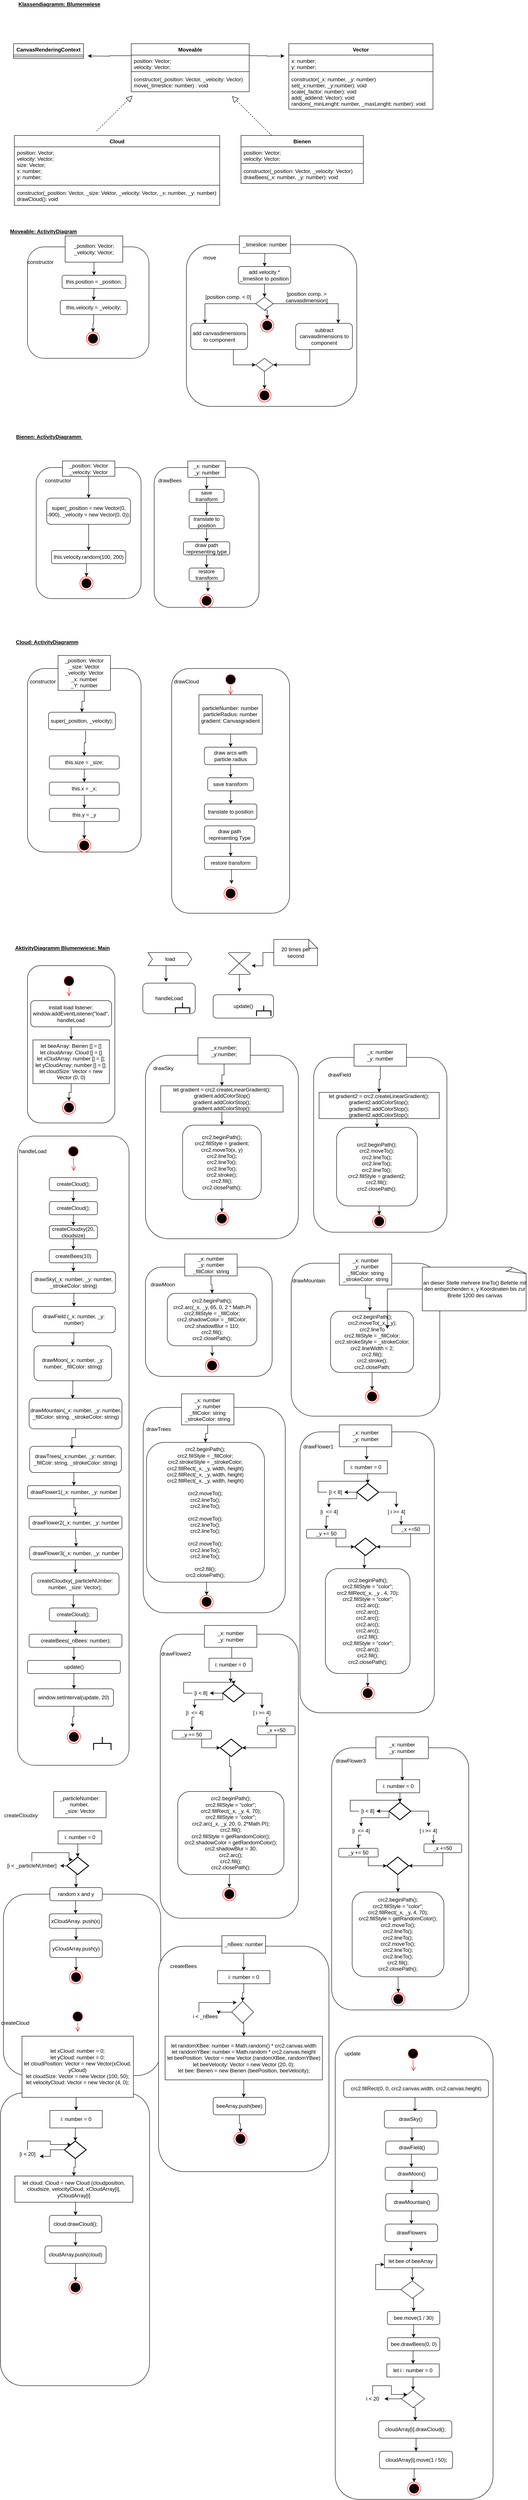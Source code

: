 <mxfile version="14.5.1" type="device"><diagram id="SPZ8JgY5Q6s5AJtjAUp3" name="Seite-1"><mxGraphModel dx="1422" dy="862" grid="1" gridSize="10" guides="1" tooltips="1" connect="1" arrows="1" fold="1" page="1" pageScale="1" pageWidth="827" pageHeight="1169" math="0" shadow="0"><root><mxCell id="0"/><mxCell id="1" parent="0"/><mxCell id="7O7G3HEa3xUCPBL8EzDO-1" value="&lt;b&gt;&lt;u&gt;Klassendiagramm: Blumenwiese&lt;/u&gt;&lt;/b&gt;" style="text;html=1;strokeColor=none;fillColor=none;align=center;verticalAlign=middle;whiteSpace=wrap;rounded=0;" parent="1" vertex="1"><mxGeometry x="20" y="20" width="230" height="20" as="geometry"/></mxCell><mxCell id="7O7G3HEa3xUCPBL8EzDO-2" value="CanvasRenderingContext" style="swimlane;fontStyle=1;align=center;verticalAlign=top;childLayout=stackLayout;horizontal=1;startSize=26;horizontalStack=0;resizeParent=1;resizeParentMax=0;resizeLast=0;collapsible=1;marginBottom=0;" parent="1" vertex="1"><mxGeometry x="30" y="120" width="160" height="34" as="geometry"/></mxCell><mxCell id="7O7G3HEa3xUCPBL8EzDO-4" value="" style="line;strokeWidth=1;fillColor=none;align=left;verticalAlign=middle;spacingTop=-1;spacingLeft=3;spacingRight=3;rotatable=0;labelPosition=right;points=[];portConstraint=eastwest;" parent="7O7G3HEa3xUCPBL8EzDO-2" vertex="1"><mxGeometry y="26" width="160" height="8" as="geometry"/></mxCell><mxCell id="7O7G3HEa3xUCPBL8EzDO-6" value="Bienen" style="swimlane;fontStyle=1;align=center;verticalAlign=top;childLayout=stackLayout;horizontal=1;startSize=26;horizontalStack=0;resizeParent=1;resizeParentMax=0;resizeLast=0;collapsible=1;marginBottom=0;" parent="1" vertex="1"><mxGeometry x="550.61" y="330" width="280" height="110" as="geometry"/></mxCell><mxCell id="7O7G3HEa3xUCPBL8EzDO-7" value="position: Vector;&#10;velocity: Vector;" style="text;strokeColor=none;fillColor=none;align=left;verticalAlign=top;spacingLeft=4;spacingRight=4;overflow=hidden;rotatable=0;points=[[0,0.5],[1,0.5]];portConstraint=eastwest;" parent="7O7G3HEa3xUCPBL8EzDO-6" vertex="1"><mxGeometry y="26" width="280" height="34" as="geometry"/></mxCell><mxCell id="7O7G3HEa3xUCPBL8EzDO-8" value="" style="line;strokeWidth=1;fillColor=none;align=left;verticalAlign=middle;spacingTop=-1;spacingLeft=3;spacingRight=3;rotatable=0;labelPosition=right;points=[];portConstraint=eastwest;" parent="7O7G3HEa3xUCPBL8EzDO-6" vertex="1"><mxGeometry y="60" width="280" height="8" as="geometry"/></mxCell><mxCell id="7O7G3HEa3xUCPBL8EzDO-9" value="constructor(_position: Vector, _velocity: Vector)&#10;drawBees(_x: number, _y: number): void&#10;" style="text;strokeColor=none;fillColor=none;align=left;verticalAlign=top;spacingLeft=4;spacingRight=4;overflow=hidden;rotatable=0;points=[[0,0.5],[1,0.5]];portConstraint=eastwest;" parent="7O7G3HEa3xUCPBL8EzDO-6" vertex="1"><mxGeometry y="68" width="280" height="42" as="geometry"/></mxCell><mxCell id="7O7G3HEa3xUCPBL8EzDO-10" value="Cloud" style="swimlane;fontStyle=1;align=center;verticalAlign=top;childLayout=stackLayout;horizontal=1;startSize=26;horizontalStack=0;resizeParent=1;resizeParentMax=0;resizeLast=0;collapsible=1;marginBottom=0;" parent="1" vertex="1"><mxGeometry x="31.87" y="330" width="470" height="160" as="geometry"/></mxCell><mxCell id="7O7G3HEa3xUCPBL8EzDO-11" value="position: Vector;&#10;velocity: Vector;&#10;size: Vector;&#10;x: number;&#10;y: number;" style="text;strokeColor=none;fillColor=none;align=left;verticalAlign=top;spacingLeft=4;spacingRight=4;overflow=hidden;rotatable=0;points=[[0,0.5],[1,0.5]];portConstraint=eastwest;" parent="7O7G3HEa3xUCPBL8EzDO-10" vertex="1"><mxGeometry y="26" width="470" height="84" as="geometry"/></mxCell><mxCell id="7O7G3HEa3xUCPBL8EzDO-12" value="" style="line;strokeWidth=1;fillColor=none;align=left;verticalAlign=middle;spacingTop=-1;spacingLeft=3;spacingRight=3;rotatable=0;labelPosition=right;points=[];portConstraint=eastwest;" parent="7O7G3HEa3xUCPBL8EzDO-10" vertex="1"><mxGeometry y="110" width="470" height="8" as="geometry"/></mxCell><mxCell id="7O7G3HEa3xUCPBL8EzDO-13" value="constructor(_position: Vector, _size: Vektor, _velocity: Vector, _x: number, _y: number)&#10;drawCloud(): void" style="text;strokeColor=none;fillColor=none;align=left;verticalAlign=top;spacingLeft=4;spacingRight=4;overflow=hidden;rotatable=0;points=[[0,0.5],[1,0.5]];portConstraint=eastwest;" parent="7O7G3HEa3xUCPBL8EzDO-10" vertex="1"><mxGeometry y="118" width="470" height="42" as="geometry"/></mxCell><mxCell id="7O7G3HEa3xUCPBL8EzDO-14" value="Vector" style="swimlane;fontStyle=1;align=center;verticalAlign=top;childLayout=stackLayout;horizontal=1;startSize=26;horizontalStack=0;resizeParent=1;resizeParentMax=0;resizeLast=0;collapsible=1;marginBottom=0;" parent="1" vertex="1"><mxGeometry x="660" y="120" width="330" height="150" as="geometry"/></mxCell><mxCell id="7O7G3HEa3xUCPBL8EzDO-15" value="x: number;&#10;y: number;" style="text;strokeColor=none;fillColor=none;align=left;verticalAlign=top;spacingLeft=4;spacingRight=4;overflow=hidden;rotatable=0;points=[[0,0.5],[1,0.5]];portConstraint=eastwest;" parent="7O7G3HEa3xUCPBL8EzDO-14" vertex="1"><mxGeometry y="26" width="330" height="34" as="geometry"/></mxCell><mxCell id="7O7G3HEa3xUCPBL8EzDO-16" value="" style="line;strokeWidth=1;fillColor=none;align=left;verticalAlign=middle;spacingTop=-1;spacingLeft=3;spacingRight=3;rotatable=0;labelPosition=right;points=[];portConstraint=eastwest;" parent="7O7G3HEa3xUCPBL8EzDO-14" vertex="1"><mxGeometry y="60" width="330" height="8" as="geometry"/></mxCell><mxCell id="7O7G3HEa3xUCPBL8EzDO-17" value="constructor(_x: number, _y: number)&#10;set(_x:number, _y:number): void&#10;scale(_factor: number): void&#10;add(_addend: Vector): void&#10;random(_minLenght: number, _maxLenght: number): void" style="text;strokeColor=none;fillColor=none;align=left;verticalAlign=top;spacingLeft=4;spacingRight=4;overflow=hidden;rotatable=0;points=[[0,0.5],[1,0.5]];portConstraint=eastwest;" parent="7O7G3HEa3xUCPBL8EzDO-14" vertex="1"><mxGeometry y="68" width="330" height="82" as="geometry"/></mxCell><mxCell id="7O7G3HEa3xUCPBL8EzDO-23" value="&lt;b&gt;&lt;u&gt;Bienen: ActivityDiagramm&amp;nbsp;&lt;/u&gt;&lt;/b&gt;" style="text;html=1;strokeColor=none;fillColor=none;align=center;verticalAlign=middle;whiteSpace=wrap;rounded=0;" parent="1" vertex="1"><mxGeometry x="31.87" y="1010" width="160" height="20" as="geometry"/></mxCell><mxCell id="7O7G3HEa3xUCPBL8EzDO-24" value="" style="rounded=1;whiteSpace=wrap;html=1;" parent="1" vertex="1"><mxGeometry x="81.87" y="1090" width="240" height="300" as="geometry"/></mxCell><mxCell id="7O7G3HEa3xUCPBL8EzDO-25" value="constructor" style="text;html=1;strokeColor=none;fillColor=none;align=center;verticalAlign=middle;whiteSpace=wrap;rounded=0;" parent="1" vertex="1"><mxGeometry x="111.87" y="1110" width="40" height="20" as="geometry"/></mxCell><mxCell id="7O7G3HEa3xUCPBL8EzDO-32" style="edgeStyle=orthogonalEdgeStyle;rounded=0;orthogonalLoop=1;jettySize=auto;html=1;exitX=0.5;exitY=1;exitDx=0;exitDy=0;entryX=0.5;entryY=0;entryDx=0;entryDy=0;" parent="1" source="7O7G3HEa3xUCPBL8EzDO-26" target="uBpW_v7bM8a-cU1EbYaL-39" edge="1"><mxGeometry relative="1" as="geometry"><mxPoint x="201.94" y="1134" as="targetPoint"/></mxGeometry></mxCell><mxCell id="7O7G3HEa3xUCPBL8EzDO-26" value="_position: Vector&lt;br&gt;_velocity: Vector" style="rounded=0;whiteSpace=wrap;html=1;" parent="1" vertex="1"><mxGeometry x="141.87" y="1075" width="120" height="35" as="geometry"/></mxCell><mxCell id="7O7G3HEa3xUCPBL8EzDO-34" style="edgeStyle=orthogonalEdgeStyle;rounded=0;orthogonalLoop=1;jettySize=auto;html=1;exitX=0.5;exitY=1;exitDx=0;exitDy=0;entryX=0.5;entryY=0;entryDx=0;entryDy=0;" parent="1" source="uBpW_v7bM8a-cU1EbYaL-39" target="7O7G3HEa3xUCPBL8EzDO-31" edge="1"><mxGeometry relative="1" as="geometry"><mxPoint x="201.87" y="1240" as="sourcePoint"/></mxGeometry></mxCell><mxCell id="7O7G3HEa3xUCPBL8EzDO-36" style="edgeStyle=orthogonalEdgeStyle;rounded=0;orthogonalLoop=1;jettySize=auto;html=1;exitX=0.5;exitY=1;exitDx=0;exitDy=0;entryX=0.5;entryY=0;entryDx=0;entryDy=0;" parent="1" source="7O7G3HEa3xUCPBL8EzDO-31" target="7O7G3HEa3xUCPBL8EzDO-35" edge="1"><mxGeometry relative="1" as="geometry"/></mxCell><mxCell id="7O7G3HEa3xUCPBL8EzDO-31" value="this.velocity.random(100, 200)" style="rounded=1;whiteSpace=wrap;html=1;" parent="1" vertex="1"><mxGeometry x="116.87" y="1280" width="170" height="30" as="geometry"/></mxCell><mxCell id="7O7G3HEa3xUCPBL8EzDO-35" value="" style="ellipse;html=1;shape=endState;fillColor=#000000;strokeColor=#ff0000;" parent="1" vertex="1"><mxGeometry x="181.87" y="1340" width="30" height="30" as="geometry"/></mxCell><mxCell id="7O7G3HEa3xUCPBL8EzDO-37" value="" style="rounded=1;whiteSpace=wrap;html=1;" parent="1" vertex="1"><mxGeometry x="351.87" y="1090" width="240" height="320" as="geometry"/></mxCell><mxCell id="7O7G3HEa3xUCPBL8EzDO-44" style="edgeStyle=orthogonalEdgeStyle;rounded=0;orthogonalLoop=1;jettySize=auto;html=1;exitX=0.5;exitY=1;exitDx=0;exitDy=0;entryX=0.5;entryY=0;entryDx=0;entryDy=0;" parent="1" source="7O7G3HEa3xUCPBL8EzDO-38" target="7O7G3HEa3xUCPBL8EzDO-40" edge="1"><mxGeometry relative="1" as="geometry"/></mxCell><mxCell id="7O7G3HEa3xUCPBL8EzDO-38" value="_x: number&lt;br&gt;_y: number" style="rounded=0;whiteSpace=wrap;html=1;" parent="1" vertex="1"><mxGeometry x="428.87" y="1075" width="86" height="37.5" as="geometry"/></mxCell><mxCell id="7O7G3HEa3xUCPBL8EzDO-39" value="drawBees" style="text;html=1;strokeColor=none;fillColor=none;align=center;verticalAlign=middle;whiteSpace=wrap;rounded=0;" parent="1" vertex="1"><mxGeometry x="367.87" y="1110" width="40" height="20" as="geometry"/></mxCell><mxCell id="7O7G3HEa3xUCPBL8EzDO-45" style="edgeStyle=orthogonalEdgeStyle;rounded=0;orthogonalLoop=1;jettySize=auto;html=1;exitX=0.5;exitY=1;exitDx=0;exitDy=0;entryX=0.5;entryY=0;entryDx=0;entryDy=0;" parent="1" source="7O7G3HEa3xUCPBL8EzDO-40" target="7O7G3HEa3xUCPBL8EzDO-41" edge="1"><mxGeometry relative="1" as="geometry"/></mxCell><mxCell id="7O7G3HEa3xUCPBL8EzDO-40" value="save transform" style="rounded=1;whiteSpace=wrap;html=1;" parent="1" vertex="1"><mxGeometry x="431.87" y="1140" width="80" height="30" as="geometry"/></mxCell><mxCell id="7O7G3HEa3xUCPBL8EzDO-46" style="edgeStyle=orthogonalEdgeStyle;rounded=0;orthogonalLoop=1;jettySize=auto;html=1;exitX=0.5;exitY=1;exitDx=0;exitDy=0;entryX=0.5;entryY=0;entryDx=0;entryDy=0;" parent="1" source="7O7G3HEa3xUCPBL8EzDO-41" target="7O7G3HEa3xUCPBL8EzDO-43" edge="1"><mxGeometry relative="1" as="geometry"/></mxCell><mxCell id="7O7G3HEa3xUCPBL8EzDO-41" value="translate to position" style="rounded=1;whiteSpace=wrap;html=1;" parent="1" vertex="1"><mxGeometry x="431.87" y="1200" width="80" height="30" as="geometry"/></mxCell><mxCell id="7O7G3HEa3xUCPBL8EzDO-49" style="edgeStyle=orthogonalEdgeStyle;rounded=0;orthogonalLoop=1;jettySize=auto;html=1;exitX=0.5;exitY=1;exitDx=0;exitDy=0;entryX=0.6;entryY=-0.2;entryDx=0;entryDy=0;entryPerimeter=0;" parent="1" source="7O7G3HEa3xUCPBL8EzDO-42" target="7O7G3HEa3xUCPBL8EzDO-48" edge="1"><mxGeometry relative="1" as="geometry"/></mxCell><mxCell id="7O7G3HEa3xUCPBL8EzDO-42" value="restore transform" style="rounded=1;whiteSpace=wrap;html=1;" parent="1" vertex="1"><mxGeometry x="431.87" y="1320" width="80" height="30" as="geometry"/></mxCell><mxCell id="7O7G3HEa3xUCPBL8EzDO-47" style="edgeStyle=orthogonalEdgeStyle;rounded=0;orthogonalLoop=1;jettySize=auto;html=1;exitX=0.5;exitY=1;exitDx=0;exitDy=0;" parent="1" source="7O7G3HEa3xUCPBL8EzDO-43" target="7O7G3HEa3xUCPBL8EzDO-42" edge="1"><mxGeometry relative="1" as="geometry"/></mxCell><mxCell id="7O7G3HEa3xUCPBL8EzDO-43" value="draw path representing type" style="rounded=1;whiteSpace=wrap;html=1;" parent="1" vertex="1"><mxGeometry x="418.87" y="1260" width="106" height="30" as="geometry"/></mxCell><mxCell id="7O7G3HEa3xUCPBL8EzDO-48" value="" style="ellipse;html=1;shape=endState;fillColor=#000000;strokeColor=#ff0000;" parent="1" vertex="1"><mxGeometry x="456.87" y="1380" width="30" height="30" as="geometry"/></mxCell><mxCell id="7O7G3HEa3xUCPBL8EzDO-69" value="&lt;b&gt;&lt;u&gt;Cloud: ActivityDiagramm&lt;/u&gt;&lt;/b&gt;" style="text;html=1;strokeColor=none;fillColor=none;align=center;verticalAlign=middle;whiteSpace=wrap;rounded=0;" parent="1" vertex="1"><mxGeometry x="11.87" y="1480" width="190" height="20" as="geometry"/></mxCell><mxCell id="7O7G3HEa3xUCPBL8EzDO-70" value="" style="rounded=1;whiteSpace=wrap;html=1;" parent="1" vertex="1"><mxGeometry x="61.87" y="1550" width="260" height="420" as="geometry"/></mxCell><mxCell id="7O7G3HEa3xUCPBL8EzDO-71" value="constructor" style="text;html=1;strokeColor=none;fillColor=none;align=center;verticalAlign=middle;whiteSpace=wrap;rounded=0;" parent="1" vertex="1"><mxGeometry x="76.87" y="1570" width="40" height="20" as="geometry"/></mxCell><mxCell id="7O7G3HEa3xUCPBL8EzDO-79" style="edgeStyle=orthogonalEdgeStyle;rounded=0;orthogonalLoop=1;jettySize=auto;html=1;exitX=0.5;exitY=1;exitDx=0;exitDy=0;entryX=0.5;entryY=0;entryDx=0;entryDy=0;" parent="1" source="7O7G3HEa3xUCPBL8EzDO-72" target="uBpW_v7bM8a-cU1EbYaL-40" edge="1"><mxGeometry relative="1" as="geometry"><mxPoint x="191.87" y="1630" as="targetPoint"/></mxGeometry></mxCell><mxCell id="7O7G3HEa3xUCPBL8EzDO-72" value="_position: Vector&lt;br&gt;_size: Vector&lt;br&gt;_velocity: Vector&lt;br&gt;_x: number&lt;br&gt;_Y: number" style="rounded=0;whiteSpace=wrap;html=1;" parent="1" vertex="1"><mxGeometry x="131.87" y="1520" width="120" height="80" as="geometry"/></mxCell><mxCell id="7O7G3HEa3xUCPBL8EzDO-82" style="edgeStyle=orthogonalEdgeStyle;rounded=0;orthogonalLoop=1;jettySize=auto;html=1;exitX=0.5;exitY=1;exitDx=0;exitDy=0;entryX=0.5;entryY=0;entryDx=0;entryDy=0;" parent="1" source="7O7G3HEa3xUCPBL8EzDO-74" target="7O7G3HEa3xUCPBL8EzDO-77" edge="1"><mxGeometry relative="1" as="geometry"/></mxCell><mxCell id="7O7G3HEa3xUCPBL8EzDO-74" value="this.size = _size;" style="rounded=1;whiteSpace=wrap;html=1;" parent="1" vertex="1"><mxGeometry x="111.87" y="1750" width="160" height="30" as="geometry"/></mxCell><mxCell id="7O7G3HEa3xUCPBL8EzDO-81" style="edgeStyle=orthogonalEdgeStyle;rounded=0;orthogonalLoop=1;jettySize=auto;html=1;exitX=0.555;exitY=1.05;exitDx=0;exitDy=0;entryX=0.5;entryY=0;entryDx=0;entryDy=0;exitPerimeter=0;" parent="1" source="uBpW_v7bM8a-cU1EbYaL-40" target="7O7G3HEa3xUCPBL8EzDO-74" edge="1"><mxGeometry relative="1" as="geometry"><mxPoint x="191.87" y="1720" as="sourcePoint"/></mxGeometry></mxCell><mxCell id="7O7G3HEa3xUCPBL8EzDO-84" style="edgeStyle=orthogonalEdgeStyle;rounded=0;orthogonalLoop=1;jettySize=auto;html=1;exitX=0.5;exitY=1;exitDx=0;exitDy=0;entryX=0.5;entryY=0;entryDx=0;entryDy=0;" parent="1" source="7O7G3HEa3xUCPBL8EzDO-76" target="7O7G3HEa3xUCPBL8EzDO-78" edge="1"><mxGeometry relative="1" as="geometry"/></mxCell><mxCell id="7O7G3HEa3xUCPBL8EzDO-76" value="this.y = _y" style="rounded=1;whiteSpace=wrap;html=1;" parent="1" vertex="1"><mxGeometry x="111.87" y="1870" width="160" height="30" as="geometry"/></mxCell><mxCell id="7O7G3HEa3xUCPBL8EzDO-83" style="edgeStyle=orthogonalEdgeStyle;rounded=0;orthogonalLoop=1;jettySize=auto;html=1;exitX=0.5;exitY=1;exitDx=0;exitDy=0;" parent="1" source="7O7G3HEa3xUCPBL8EzDO-77" target="7O7G3HEa3xUCPBL8EzDO-76" edge="1"><mxGeometry relative="1" as="geometry"/></mxCell><mxCell id="7O7G3HEa3xUCPBL8EzDO-77" value="this.x = _x;" style="rounded=1;whiteSpace=wrap;html=1;" parent="1" vertex="1"><mxGeometry x="111.87" y="1810" width="160" height="30" as="geometry"/></mxCell><mxCell id="7O7G3HEa3xUCPBL8EzDO-78" value="" style="ellipse;html=1;shape=endState;fillColor=#000000;strokeColor=#ff0000;" parent="1" vertex="1"><mxGeometry x="176.87" y="1940" width="30" height="30" as="geometry"/></mxCell><mxCell id="7O7G3HEa3xUCPBL8EzDO-85" value="" style="rounded=1;whiteSpace=wrap;html=1;" parent="1" vertex="1"><mxGeometry x="391.87" y="1550" width="270" height="560" as="geometry"/></mxCell><mxCell id="7O7G3HEa3xUCPBL8EzDO-87" value="" style="ellipse;html=1;shape=startState;fillColor=#000000;strokeColor=#ff0000;" parent="1" vertex="1"><mxGeometry x="511.87" y="1560" width="30" height="30" as="geometry"/></mxCell><mxCell id="7O7G3HEa3xUCPBL8EzDO-88" value="" style="edgeStyle=orthogonalEdgeStyle;html=1;verticalAlign=bottom;endArrow=open;endSize=8;strokeColor=#ff0000;" parent="1" source="7O7G3HEa3xUCPBL8EzDO-87" edge="1"><mxGeometry relative="1" as="geometry"><mxPoint x="526.87" y="1610" as="targetPoint"/></mxGeometry></mxCell><mxCell id="7O7G3HEa3xUCPBL8EzDO-94" style="edgeStyle=orthogonalEdgeStyle;rounded=0;orthogonalLoop=1;jettySize=auto;html=1;exitX=0.5;exitY=1;exitDx=0;exitDy=0;entryX=0.5;entryY=0;entryDx=0;entryDy=0;" parent="1" source="7O7G3HEa3xUCPBL8EzDO-89" target="7O7G3HEa3xUCPBL8EzDO-90" edge="1"><mxGeometry relative="1" as="geometry"/></mxCell><mxCell id="7O7G3HEa3xUCPBL8EzDO-89" value="particleNumber: number&lt;br&gt;particleRadius: number&lt;br&gt;gradient: Canvasgradient" style="rounded=0;whiteSpace=wrap;html=1;" parent="1" vertex="1"><mxGeometry x="454.37" y="1610" width="145" height="90" as="geometry"/></mxCell><mxCell id="7O7G3HEa3xUCPBL8EzDO-93" style="edgeStyle=orthogonalEdgeStyle;rounded=0;orthogonalLoop=1;jettySize=auto;html=1;exitX=0.5;exitY=1;exitDx=0;exitDy=0;entryX=0.5;entryY=0;entryDx=0;entryDy=0;" parent="1" source="7O7G3HEa3xUCPBL8EzDO-90" target="7O7G3HEa3xUCPBL8EzDO-91" edge="1"><mxGeometry relative="1" as="geometry"/></mxCell><mxCell id="7O7G3HEa3xUCPBL8EzDO-90" value="draw arcs with particle.radius" style="rounded=1;whiteSpace=wrap;html=1;" parent="1" vertex="1"><mxGeometry x="466.87" y="1730" width="120" height="40" as="geometry"/></mxCell><mxCell id="7O7G3HEa3xUCPBL8EzDO-95" style="edgeStyle=orthogonalEdgeStyle;rounded=0;orthogonalLoop=1;jettySize=auto;html=1;exitX=0.5;exitY=1;exitDx=0;exitDy=0;entryX=0.5;entryY=0;entryDx=0;entryDy=0;" parent="1" source="7O7G3HEa3xUCPBL8EzDO-91" target="7O7G3HEa3xUCPBL8EzDO-92" edge="1"><mxGeometry relative="1" as="geometry"/></mxCell><mxCell id="7O7G3HEa3xUCPBL8EzDO-91" value="save transform" style="rounded=1;whiteSpace=wrap;html=1;" parent="1" vertex="1"><mxGeometry x="474.37" y="1800" width="105" height="30" as="geometry"/></mxCell><mxCell id="7O7G3HEa3xUCPBL8EzDO-92" value="translate to position" style="rounded=1;whiteSpace=wrap;html=1;" parent="1" vertex="1"><mxGeometry x="466.87" y="1860" width="120" height="35" as="geometry"/></mxCell><mxCell id="7O7G3HEa3xUCPBL8EzDO-98" style="edgeStyle=orthogonalEdgeStyle;rounded=0;orthogonalLoop=1;jettySize=auto;html=1;exitX=0.5;exitY=1;exitDx=0;exitDy=0;entryX=0.5;entryY=0;entryDx=0;entryDy=0;" parent="1" source="7O7G3HEa3xUCPBL8EzDO-96" target="7O7G3HEa3xUCPBL8EzDO-97" edge="1"><mxGeometry relative="1" as="geometry"/></mxCell><mxCell id="7O7G3HEa3xUCPBL8EzDO-96" value="draw path representing Type" style="rounded=1;whiteSpace=wrap;html=1;" parent="1" vertex="1"><mxGeometry x="466.87" y="1910" width="115" height="40" as="geometry"/></mxCell><mxCell id="7O7G3HEa3xUCPBL8EzDO-100" style="edgeStyle=orthogonalEdgeStyle;rounded=0;orthogonalLoop=1;jettySize=auto;html=1;exitX=0.5;exitY=1;exitDx=0;exitDy=0;entryX=0.567;entryY=-0.233;entryDx=0;entryDy=0;entryPerimeter=0;" parent="1" source="7O7G3HEa3xUCPBL8EzDO-97" target="7O7G3HEa3xUCPBL8EzDO-99" edge="1"><mxGeometry relative="1" as="geometry"/></mxCell><mxCell id="7O7G3HEa3xUCPBL8EzDO-97" value="restore transform" style="rounded=1;whiteSpace=wrap;html=1;" parent="1" vertex="1"><mxGeometry x="466.87" y="1980" width="120" height="30" as="geometry"/></mxCell><mxCell id="7O7G3HEa3xUCPBL8EzDO-99" value="" style="ellipse;html=1;shape=endState;fillColor=#000000;strokeColor=#ff0000;" parent="1" vertex="1"><mxGeometry x="511.87" y="2050" width="30" height="30" as="geometry"/></mxCell><mxCell id="7O7G3HEa3xUCPBL8EzDO-101" value="drawCloud" style="text;html=1;strokeColor=none;fillColor=none;align=center;verticalAlign=middle;whiteSpace=wrap;rounded=0;" parent="1" vertex="1"><mxGeometry x="405.87" y="1570" width="40" height="20" as="geometry"/></mxCell><mxCell id="7O7G3HEa3xUCPBL8EzDO-121" value="&lt;b&gt;&lt;u&gt;AktivityDiagramm Blumenwiese: Main&lt;/u&gt;&lt;/b&gt;" style="text;html=1;strokeColor=none;fillColor=none;align=center;verticalAlign=middle;whiteSpace=wrap;rounded=0;" parent="1" vertex="1"><mxGeometry x="31.87" y="2180" width="220" height="20" as="geometry"/></mxCell><mxCell id="7O7G3HEa3xUCPBL8EzDO-122" value="" style="rounded=1;whiteSpace=wrap;html=1;" parent="1" vertex="1"><mxGeometry x="61.87" y="2230" width="200" height="360" as="geometry"/></mxCell><mxCell id="7O7G3HEa3xUCPBL8EzDO-123" value="" style="ellipse;html=1;shape=startState;fillColor=#000000;strokeColor=#ff0000;" parent="1" vertex="1"><mxGeometry x="141.87" y="2250" width="30" height="30" as="geometry"/></mxCell><mxCell id="7O7G3HEa3xUCPBL8EzDO-124" value="" style="edgeStyle=orthogonalEdgeStyle;html=1;verticalAlign=bottom;endArrow=open;endSize=8;strokeColor=#ff0000;" parent="1" source="7O7G3HEa3xUCPBL8EzDO-123" edge="1"><mxGeometry relative="1" as="geometry"><mxPoint x="156.87" y="2300" as="targetPoint"/></mxGeometry></mxCell><mxCell id="7O7G3HEa3xUCPBL8EzDO-133" style="edgeStyle=orthogonalEdgeStyle;rounded=0;orthogonalLoop=1;jettySize=auto;html=1;exitX=0.5;exitY=1;exitDx=0;exitDy=0;entryX=0.5;entryY=0;entryDx=0;entryDy=0;" parent="1" source="7O7G3HEa3xUCPBL8EzDO-125" target="7O7G3HEa3xUCPBL8EzDO-132" edge="1"><mxGeometry relative="1" as="geometry"/></mxCell><mxCell id="7O7G3HEa3xUCPBL8EzDO-125" value="install load listener: window.addEventListener(&quot;load&quot;, handleLoad" style="rounded=1;whiteSpace=wrap;html=1;" parent="1" vertex="1"><mxGeometry x="69.37" y="2310" width="185" height="60" as="geometry"/></mxCell><mxCell id="7O7G3HEa3xUCPBL8EzDO-131" style="edgeStyle=orthogonalEdgeStyle;rounded=0;orthogonalLoop=1;jettySize=auto;html=1;exitX=0;exitY=0;exitDx=45;exitDy=30;exitPerimeter=0;entryX=0.442;entryY=-0.043;entryDx=0;entryDy=0;entryPerimeter=0;" parent="1" source="7O7G3HEa3xUCPBL8EzDO-128" target="7O7G3HEa3xUCPBL8EzDO-129" edge="1"><mxGeometry relative="1" as="geometry"/></mxCell><mxCell id="7O7G3HEa3xUCPBL8EzDO-128" value="load" style="html=1;shadow=0;dashed=0;align=center;verticalAlign=middle;shape=mxgraph.arrows2.arrow;dy=0;dx=10;notch=10;" parent="1" vertex="1"><mxGeometry x="337.87" y="2200" width="100" height="30" as="geometry"/></mxCell><mxCell id="7O7G3HEa3xUCPBL8EzDO-129" value="handleLoad" style="rounded=1;whiteSpace=wrap;html=1;" parent="1" vertex="1"><mxGeometry x="325.87" y="2270" width="120" height="70" as="geometry"/></mxCell><mxCell id="7O7G3HEa3xUCPBL8EzDO-130" value="" style="strokeWidth=2;html=1;shape=mxgraph.flowchart.annotation_2;align=left;labelPosition=right;pointerEvents=1;rotation=90;" parent="1" vertex="1"><mxGeometry x="404.87" y="2310" width="24" height="33" as="geometry"/></mxCell><mxCell id="7O7G3HEa3xUCPBL8EzDO-135" style="edgeStyle=orthogonalEdgeStyle;rounded=0;orthogonalLoop=1;jettySize=auto;html=1;exitX=0.5;exitY=1;exitDx=0;exitDy=0;entryX=0.5;entryY=0;entryDx=0;entryDy=0;" parent="1" source="7O7G3HEa3xUCPBL8EzDO-132" target="7O7G3HEa3xUCPBL8EzDO-134" edge="1"><mxGeometry relative="1" as="geometry"/></mxCell><mxCell id="7O7G3HEa3xUCPBL8EzDO-132" value="let beeArray: Bienen [] = []&lt;br&gt;let cloudArray: Cloud [] = []&lt;br&gt;let xCludArray: number [] = [];&lt;br&gt;let yCloudArray: number [] = [];&lt;br&gt;let cloudSize: Vector = new Vector (0, 0)" style="rounded=0;whiteSpace=wrap;html=1;" parent="1" vertex="1"><mxGeometry x="74.37" y="2400" width="175" height="100" as="geometry"/></mxCell><mxCell id="7O7G3HEa3xUCPBL8EzDO-134" value="" style="ellipse;html=1;shape=endState;fillColor=#000000;strokeColor=#ff0000;" parent="1" vertex="1"><mxGeometry x="141.87" y="2540" width="30" height="30" as="geometry"/></mxCell><mxCell id="7O7G3HEa3xUCPBL8EzDO-136" value="" style="rounded=1;whiteSpace=wrap;html=1;" parent="1" vertex="1"><mxGeometry x="39.37" y="2620" width="255" height="1440" as="geometry"/></mxCell><mxCell id="7O7G3HEa3xUCPBL8EzDO-137" value="handleLoad" style="text;html=1;strokeColor=none;fillColor=none;align=center;verticalAlign=middle;whiteSpace=wrap;rounded=0;" parent="1" vertex="1"><mxGeometry x="54.37" y="2645" width="40" height="20" as="geometry"/></mxCell><mxCell id="7O7G3HEa3xUCPBL8EzDO-138" value="" style="ellipse;html=1;shape=startState;fillColor=#000000;strokeColor=#ff0000;" parent="1" vertex="1"><mxGeometry x="151.87" y="2640" width="30" height="30" as="geometry"/></mxCell><mxCell id="7O7G3HEa3xUCPBL8EzDO-139" value="" style="edgeStyle=orthogonalEdgeStyle;html=1;verticalAlign=bottom;endArrow=open;endSize=8;strokeColor=#ff0000;" parent="1" source="7O7G3HEa3xUCPBL8EzDO-138" edge="1"><mxGeometry relative="1" as="geometry"><mxPoint x="167.37" y="2700" as="targetPoint"/></mxGeometry></mxCell><mxCell id="7O7G3HEa3xUCPBL8EzDO-159" style="edgeStyle=orthogonalEdgeStyle;rounded=0;orthogonalLoop=1;jettySize=auto;html=1;exitX=0.5;exitY=1;exitDx=0;exitDy=0;entryX=0.5;entryY=0;entryDx=0;entryDy=0;" parent="1" source="7O7G3HEa3xUCPBL8EzDO-140" target="7O7G3HEa3xUCPBL8EzDO-145" edge="1"><mxGeometry relative="1" as="geometry"/></mxCell><mxCell id="7O7G3HEa3xUCPBL8EzDO-140" value="createCloud();" style="rounded=1;whiteSpace=wrap;html=1;" parent="1" vertex="1"><mxGeometry x="111.87" y="2715" width="110" height="30" as="geometry"/></mxCell><mxCell id="7O7G3HEa3xUCPBL8EzDO-162" style="edgeStyle=orthogonalEdgeStyle;rounded=0;orthogonalLoop=1;jettySize=auto;html=1;exitX=0.5;exitY=1;exitDx=0;exitDy=0;entryX=0.5;entryY=0;entryDx=0;entryDy=0;" parent="1" source="7O7G3HEa3xUCPBL8EzDO-141" target="7O7G3HEa3xUCPBL8EzDO-142" edge="1"><mxGeometry relative="1" as="geometry"/></mxCell><mxCell id="7O7G3HEa3xUCPBL8EzDO-141" value="createBees(10)" style="rounded=1;whiteSpace=wrap;html=1;" parent="1" vertex="1"><mxGeometry x="111.87" y="2880" width="110" height="30" as="geometry"/></mxCell><mxCell id="7O7G3HEa3xUCPBL8EzDO-163" style="edgeStyle=orthogonalEdgeStyle;rounded=0;orthogonalLoop=1;jettySize=auto;html=1;exitX=0.5;exitY=1;exitDx=0;exitDy=0;entryX=0.5;entryY=0;entryDx=0;entryDy=0;" parent="1" source="7O7G3HEa3xUCPBL8EzDO-142" target="7O7G3HEa3xUCPBL8EzDO-147" edge="1"><mxGeometry relative="1" as="geometry"/></mxCell><mxCell id="7O7G3HEa3xUCPBL8EzDO-142" value="drawSky(_x: number, _y: number, _strokeColor: string)" style="rounded=1;whiteSpace=wrap;html=1;" parent="1" vertex="1"><mxGeometry x="70.62" y="2930" width="192.5" height="50" as="geometry"/></mxCell><mxCell id="7O7G3HEa3xUCPBL8EzDO-168" style="edgeStyle=orthogonalEdgeStyle;rounded=0;orthogonalLoop=1;jettySize=auto;html=1;exitX=0.5;exitY=1;exitDx=0;exitDy=0;entryX=0.5;entryY=0;entryDx=0;entryDy=0;" parent="1" source="7O7G3HEa3xUCPBL8EzDO-143" target="7O7G3HEa3xUCPBL8EzDO-154" edge="1"><mxGeometry relative="1" as="geometry"/></mxCell><mxCell id="7O7G3HEa3xUCPBL8EzDO-143" value="drawFlower1(_x: number, _y: number" style="rounded=1;whiteSpace=wrap;html=1;" parent="1" vertex="1"><mxGeometry x="61.87" y="3420" width="212.5" height="30" as="geometry"/></mxCell><mxCell id="7O7G3HEa3xUCPBL8EzDO-161" style="edgeStyle=orthogonalEdgeStyle;rounded=0;orthogonalLoop=1;jettySize=auto;html=1;exitX=0.5;exitY=1;exitDx=0;exitDy=0;entryX=0.5;entryY=0;entryDx=0;entryDy=0;" parent="1" source="7O7G3HEa3xUCPBL8EzDO-144" target="7O7G3HEa3xUCPBL8EzDO-141" edge="1"><mxGeometry relative="1" as="geometry"/></mxCell><mxCell id="7O7G3HEa3xUCPBL8EzDO-144" value="createCloudxy(20, cloudsize)" style="rounded=1;whiteSpace=wrap;html=1;" parent="1" vertex="1"><mxGeometry x="111.87" y="2825" width="110" height="30" as="geometry"/></mxCell><mxCell id="7O7G3HEa3xUCPBL8EzDO-160" style="edgeStyle=orthogonalEdgeStyle;rounded=0;orthogonalLoop=1;jettySize=auto;html=1;exitX=0.5;exitY=1;exitDx=0;exitDy=0;entryX=0.5;entryY=0;entryDx=0;entryDy=0;" parent="1" source="7O7G3HEa3xUCPBL8EzDO-145" target="7O7G3HEa3xUCPBL8EzDO-144" edge="1"><mxGeometry relative="1" as="geometry"/></mxCell><mxCell id="7O7G3HEa3xUCPBL8EzDO-145" value="createCloud();" style="rounded=1;whiteSpace=wrap;html=1;" parent="1" vertex="1"><mxGeometry x="111.87" y="2770" width="110" height="30" as="geometry"/></mxCell><mxCell id="7O7G3HEa3xUCPBL8EzDO-167" style="edgeStyle=orthogonalEdgeStyle;rounded=0;orthogonalLoop=1;jettySize=auto;html=1;exitX=0.5;exitY=1;exitDx=0;exitDy=0;entryX=0.5;entryY=0;entryDx=0;entryDy=0;" parent="1" source="7O7G3HEa3xUCPBL8EzDO-146" target="7O7G3HEa3xUCPBL8EzDO-143" edge="1"><mxGeometry relative="1" as="geometry"/></mxCell><mxCell id="7O7G3HEa3xUCPBL8EzDO-146" value="drawTrees(_x:number, _y: number, _fillColr: string, _strokeColor: string)" style="rounded=1;whiteSpace=wrap;html=1;" parent="1" vertex="1"><mxGeometry x="66.87" y="3330" width="210" height="60" as="geometry"/></mxCell><mxCell id="7O7G3HEa3xUCPBL8EzDO-164" style="edgeStyle=orthogonalEdgeStyle;rounded=0;orthogonalLoop=1;jettySize=auto;html=1;exitX=0.5;exitY=1;exitDx=0;exitDy=0;" parent="1" source="7O7G3HEa3xUCPBL8EzDO-147" target="7O7G3HEa3xUCPBL8EzDO-149" edge="1"><mxGeometry relative="1" as="geometry"/></mxCell><mxCell id="7O7G3HEa3xUCPBL8EzDO-147" value="drawField (_x: number, _y: number)" style="rounded=1;whiteSpace=wrap;html=1;" parent="1" vertex="1"><mxGeometry x="73.12" y="3010" width="190" height="60" as="geometry"/></mxCell><mxCell id="7O7G3HEa3xUCPBL8EzDO-166" style="edgeStyle=orthogonalEdgeStyle;rounded=0;orthogonalLoop=1;jettySize=auto;html=1;exitX=0.5;exitY=1;exitDx=0;exitDy=0;entryX=0.46;entryY=0.1;entryDx=0;entryDy=0;entryPerimeter=0;" parent="1" source="7O7G3HEa3xUCPBL8EzDO-148" target="7O7G3HEa3xUCPBL8EzDO-146" edge="1"><mxGeometry relative="1" as="geometry"/></mxCell><mxCell id="7O7G3HEa3xUCPBL8EzDO-148" value="drawMountain(_x: number, _y: number, _fillColor: string, _strokeColor: string)" style="rounded=1;whiteSpace=wrap;html=1;" parent="1" vertex="1"><mxGeometry x="65.62" y="3220" width="212.5" height="70" as="geometry"/></mxCell><mxCell id="7O7G3HEa3xUCPBL8EzDO-165" style="edgeStyle=orthogonalEdgeStyle;rounded=0;orthogonalLoop=1;jettySize=auto;html=1;exitX=0.5;exitY=1;exitDx=0;exitDy=0;entryX=0.469;entryY=0.014;entryDx=0;entryDy=0;entryPerimeter=0;" parent="1" source="7O7G3HEa3xUCPBL8EzDO-149" target="7O7G3HEa3xUCPBL8EzDO-148" edge="1"><mxGeometry relative="1" as="geometry"/></mxCell><mxCell id="7O7G3HEa3xUCPBL8EzDO-149" value="drawMoon(_x: number, _y: number, _fillColor: string)" style="rounded=1;whiteSpace=wrap;html=1;" parent="1" vertex="1"><mxGeometry x="76.87" y="3100" width="177.5" height="80" as="geometry"/></mxCell><mxCell id="7O7G3HEa3xUCPBL8EzDO-172" style="edgeStyle=orthogonalEdgeStyle;rounded=0;orthogonalLoop=1;jettySize=auto;html=1;exitX=0.5;exitY=1;exitDx=0;exitDy=0;entryX=0.5;entryY=0;entryDx=0;entryDy=0;" parent="1" source="7O7G3HEa3xUCPBL8EzDO-151" target="7O7G3HEa3xUCPBL8EzDO-157" edge="1"><mxGeometry relative="1" as="geometry"/></mxCell><mxCell id="7O7G3HEa3xUCPBL8EzDO-151" value="createCloud();" style="rounded=1;whiteSpace=wrap;html=1;" parent="1" vertex="1"><mxGeometry x="111.87" y="3700" width="110" height="30" as="geometry"/></mxCell><mxCell id="7O7G3HEa3xUCPBL8EzDO-171" style="edgeStyle=orthogonalEdgeStyle;rounded=0;orthogonalLoop=1;jettySize=auto;html=1;exitX=0.5;exitY=1;exitDx=0;exitDy=0;entryX=0.5;entryY=0;entryDx=0;entryDy=0;" parent="1" source="7O7G3HEa3xUCPBL8EzDO-153" target="7O7G3HEa3xUCPBL8EzDO-151" edge="1"><mxGeometry relative="1" as="geometry"/></mxCell><mxCell id="7O7G3HEa3xUCPBL8EzDO-153" value="createCloudxy(_particleNUmber: number, _size: Vector);" style="rounded=1;whiteSpace=wrap;html=1;" parent="1" vertex="1"><mxGeometry x="71.37" y="3620" width="200" height="50" as="geometry"/></mxCell><mxCell id="7O7G3HEa3xUCPBL8EzDO-169" style="edgeStyle=orthogonalEdgeStyle;rounded=0;orthogonalLoop=1;jettySize=auto;html=1;exitX=0.5;exitY=1;exitDx=0;exitDy=0;entryX=0.5;entryY=0;entryDx=0;entryDy=0;" parent="1" source="7O7G3HEa3xUCPBL8EzDO-154" target="7O7G3HEa3xUCPBL8EzDO-155" edge="1"><mxGeometry relative="1" as="geometry"/></mxCell><mxCell id="7O7G3HEa3xUCPBL8EzDO-154" value="drawFlower2(_x: number, _y: number" style="rounded=1;whiteSpace=wrap;html=1;" parent="1" vertex="1"><mxGeometry x="65.62" y="3490" width="212.5" height="30" as="geometry"/></mxCell><mxCell id="7O7G3HEa3xUCPBL8EzDO-170" style="edgeStyle=orthogonalEdgeStyle;rounded=0;orthogonalLoop=1;jettySize=auto;html=1;exitX=0.5;exitY=1;exitDx=0;exitDy=0;entryX=0.5;entryY=0;entryDx=0;entryDy=0;" parent="1" source="7O7G3HEa3xUCPBL8EzDO-155" target="7O7G3HEa3xUCPBL8EzDO-153" edge="1"><mxGeometry relative="1" as="geometry"/></mxCell><mxCell id="7O7G3HEa3xUCPBL8EzDO-155" value="drawFlower3(_x: number, _y: number" style="rounded=1;whiteSpace=wrap;html=1;" parent="1" vertex="1"><mxGeometry x="66.87" y="3560" width="212.5" height="30" as="geometry"/></mxCell><mxCell id="7O7G3HEa3xUCPBL8EzDO-173" style="edgeStyle=orthogonalEdgeStyle;rounded=0;orthogonalLoop=1;jettySize=auto;html=1;exitX=0.5;exitY=1;exitDx=0;exitDy=0;entryX=0.5;entryY=0;entryDx=0;entryDy=0;" parent="1" source="7O7G3HEa3xUCPBL8EzDO-157" target="7O7G3HEa3xUCPBL8EzDO-158" edge="1"><mxGeometry relative="1" as="geometry"/></mxCell><mxCell id="7O7G3HEa3xUCPBL8EzDO-157" value="createBees(_nBees: number);" style="rounded=1;whiteSpace=wrap;html=1;" parent="1" vertex="1"><mxGeometry x="65.62" y="3760" width="212.5" height="30" as="geometry"/></mxCell><mxCell id="uBpW_v7bM8a-cU1EbYaL-43" style="edgeStyle=orthogonalEdgeStyle;rounded=0;orthogonalLoop=1;jettySize=auto;html=1;exitX=0.5;exitY=1;exitDx=0;exitDy=0;entryX=0.5;entryY=0;entryDx=0;entryDy=0;" edge="1" parent="1" source="7O7G3HEa3xUCPBL8EzDO-158" target="7O7G3HEa3xUCPBL8EzDO-174"><mxGeometry relative="1" as="geometry"/></mxCell><mxCell id="7O7G3HEa3xUCPBL8EzDO-158" value="update()" style="rounded=1;whiteSpace=wrap;html=1;" parent="1" vertex="1"><mxGeometry x="61.87" y="3820" width="212.5" height="30" as="geometry"/></mxCell><mxCell id="7O7G3HEa3xUCPBL8EzDO-181" style="edgeStyle=orthogonalEdgeStyle;rounded=0;orthogonalLoop=1;jettySize=auto;html=1;exitX=0.5;exitY=1;exitDx=0;exitDy=0;" parent="1" source="7O7G3HEa3xUCPBL8EzDO-174" edge="1"><mxGeometry relative="1" as="geometry"><mxPoint x="165" y="3973" as="targetPoint"/></mxGeometry></mxCell><mxCell id="7O7G3HEa3xUCPBL8EzDO-174" value="window.setInterval(update, 20)" style="rounded=1;whiteSpace=wrap;html=1;" parent="1" vertex="1"><mxGeometry x="77.49" y="3885" width="181.25" height="40" as="geometry"/></mxCell><mxCell id="7O7G3HEa3xUCPBL8EzDO-180" value="" style="ellipse;html=1;shape=endState;fillColor=#000000;strokeColor=#ff0000;" parent="1" vertex="1"><mxGeometry x="153.12" y="3980" width="30" height="30" as="geometry"/></mxCell><mxCell id="xXvQ-anhSDPxVujAMf2_-10" value="" style="strokeWidth=2;html=1;shape=mxgraph.flowchart.annotation_2;align=left;labelPosition=right;pointerEvents=1;rotation=90;" parent="1" vertex="1"><mxGeometry x="218.12" y="3990" width="30" height="40" as="geometry"/></mxCell><mxCell id="xXvQ-anhSDPxVujAMf2_-11" value="" style="rounded=1;whiteSpace=wrap;html=1;" parent="1" vertex="1"><mxGeometry x="331.87" y="2435" width="350" height="420" as="geometry"/></mxCell><mxCell id="xXvQ-anhSDPxVujAMf2_-12" value="drawSky" style="text;html=1;strokeColor=none;fillColor=none;align=center;verticalAlign=middle;whiteSpace=wrap;rounded=0;" parent="1" vertex="1"><mxGeometry x="353.12" y="2455" width="40" height="20" as="geometry"/></mxCell><mxCell id="xXvQ-anhSDPxVujAMf2_-13" style="edgeStyle=orthogonalEdgeStyle;rounded=0;orthogonalLoop=1;jettySize=auto;html=1;exitX=0.5;exitY=1;exitDx=0;exitDy=0;entryX=0.5;entryY=0;entryDx=0;entryDy=0;" parent="1" source="xXvQ-anhSDPxVujAMf2_-14" target="xXvQ-anhSDPxVujAMf2_-18" edge="1"><mxGeometry relative="1" as="geometry"/></mxCell><mxCell id="xXvQ-anhSDPxVujAMf2_-14" value="let gradient = crc2.createLinearGradient();&lt;br&gt;gradient.addColorStop()&lt;br&gt;gradient.addColorStop();&lt;br&gt;gradient.addColorStop();" style="rounded=0;whiteSpace=wrap;html=1;" parent="1" vertex="1"><mxGeometry x="366.87" y="2505" width="280" height="60" as="geometry"/></mxCell><mxCell id="xXvQ-anhSDPxVujAMf2_-15" style="edgeStyle=orthogonalEdgeStyle;rounded=0;orthogonalLoop=1;jettySize=auto;html=1;exitX=0.5;exitY=1;exitDx=0;exitDy=0;" parent="1" source="xXvQ-anhSDPxVujAMf2_-16" target="xXvQ-anhSDPxVujAMf2_-14" edge="1"><mxGeometry relative="1" as="geometry"/></mxCell><mxCell id="xXvQ-anhSDPxVujAMf2_-16" value="_x:number;&lt;br&gt;_y:number;" style="rounded=0;whiteSpace=wrap;html=1;" parent="1" vertex="1"><mxGeometry x="451.87" y="2395" width="120" height="60" as="geometry"/></mxCell><mxCell id="xXvQ-anhSDPxVujAMf2_-17" style="edgeStyle=orthogonalEdgeStyle;rounded=0;orthogonalLoop=1;jettySize=auto;html=1;exitX=0.5;exitY=1;exitDx=0;exitDy=0;entryX=0.5;entryY=0;entryDx=0;entryDy=0;" parent="1" source="xXvQ-anhSDPxVujAMf2_-18" target="xXvQ-anhSDPxVujAMf2_-19" edge="1"><mxGeometry relative="1" as="geometry"/></mxCell><mxCell id="xXvQ-anhSDPxVujAMf2_-18" value="crc2.beginPath();&lt;br&gt;crc2.fillStyle = gradient;&lt;br&gt;crc2.moveTo(x, y)&lt;br&gt;crc2.lineTo();&lt;br&gt;crc2.lineTo();&lt;br&gt;crc2.lineTo();&lt;br&gt;crc2.stroke();&lt;br&gt;crc2.fill();&lt;br&gt;crc2.closePath();" style="rounded=1;whiteSpace=wrap;html=1;" parent="1" vertex="1"><mxGeometry x="416.87" y="2595" width="180" height="170" as="geometry"/></mxCell><mxCell id="xXvQ-anhSDPxVujAMf2_-19" value="" style="ellipse;html=1;shape=endState;fillColor=#000000;strokeColor=#ff0000;" parent="1" vertex="1"><mxGeometry x="491.87" y="2794" width="30" height="30" as="geometry"/></mxCell><mxCell id="xXvQ-anhSDPxVujAMf2_-20" value="" style="rounded=1;whiteSpace=wrap;html=1;" parent="1" vertex="1"><mxGeometry x="716.87" y="2440" width="305" height="400" as="geometry"/></mxCell><mxCell id="xXvQ-anhSDPxVujAMf2_-21" value="drawField" style="text;html=1;strokeColor=none;fillColor=none;align=center;verticalAlign=middle;whiteSpace=wrap;rounded=0;" parent="1" vertex="1"><mxGeometry x="755.62" y="2470" width="40" height="20" as="geometry"/></mxCell><mxCell id="xXvQ-anhSDPxVujAMf2_-22" style="edgeStyle=orthogonalEdgeStyle;rounded=0;orthogonalLoop=1;jettySize=auto;html=1;exitX=0.5;exitY=1;exitDx=0;exitDy=0;entryX=0.5;entryY=0;entryDx=0;entryDy=0;" parent="1" source="xXvQ-anhSDPxVujAMf2_-23" target="xXvQ-anhSDPxVujAMf2_-27" edge="1"><mxGeometry relative="1" as="geometry"/></mxCell><mxCell id="xXvQ-anhSDPxVujAMf2_-23" value="_x: number&lt;br&gt;_y: number" style="rounded=0;whiteSpace=wrap;html=1;" parent="1" vertex="1"><mxGeometry x="809.37" y="2410" width="120" height="50" as="geometry"/></mxCell><mxCell id="xXvQ-anhSDPxVujAMf2_-24" style="edgeStyle=orthogonalEdgeStyle;rounded=0;orthogonalLoop=1;jettySize=auto;html=1;exitX=0.5;exitY=1;exitDx=0;exitDy=0;entryX=0.5;entryY=0;entryDx=0;entryDy=0;" parent="1" source="xXvQ-anhSDPxVujAMf2_-25" target="xXvQ-anhSDPxVujAMf2_-28" edge="1"><mxGeometry relative="1" as="geometry"/></mxCell><mxCell id="xXvQ-anhSDPxVujAMf2_-25" value="crc2.beginPath();&lt;br&gt;crc2.moveTo();&lt;br&gt;crc2.lineTo();&lt;br&gt;crc2.lineTo();&lt;br&gt;crc2.lineTo();&lt;br&gt;crc2.fillStyle = gradient2;&lt;br&gt;crc2.fill();&lt;br&gt;crc2.closePath();" style="rounded=1;whiteSpace=wrap;html=1;" parent="1" vertex="1"><mxGeometry x="769.37" y="2600" width="185" height="180" as="geometry"/></mxCell><mxCell id="xXvQ-anhSDPxVujAMf2_-26" style="edgeStyle=orthogonalEdgeStyle;rounded=0;orthogonalLoop=1;jettySize=auto;html=1;exitX=0.5;exitY=1;exitDx=0;exitDy=0;entryX=0.5;entryY=0;entryDx=0;entryDy=0;" parent="1" source="xXvQ-anhSDPxVujAMf2_-27" target="xXvQ-anhSDPxVujAMf2_-25" edge="1"><mxGeometry relative="1" as="geometry"/></mxCell><mxCell id="xXvQ-anhSDPxVujAMf2_-27" value="let gradient2 = crc2.createLinearGradient();&lt;br&gt;gradient2.addColorStop();&lt;br&gt;gradient2.addColorStop();&lt;br&gt;gradient2.addColorStop();" style="rounded=0;whiteSpace=wrap;html=1;" parent="1" vertex="1"><mxGeometry x="729.37" y="2520" width="275" height="60" as="geometry"/></mxCell><mxCell id="xXvQ-anhSDPxVujAMf2_-28" value="" style="ellipse;html=1;shape=endState;fillColor=#000000;strokeColor=#ff0000;" parent="1" vertex="1"><mxGeometry x="851.87" y="2800" width="30" height="30" as="geometry"/></mxCell><mxCell id="xXvQ-anhSDPxVujAMf2_-30" value="" style="rounded=1;whiteSpace=wrap;html=1;" parent="1" vertex="1"><mxGeometry x="331.87" y="2920" width="290" height="250" as="geometry"/></mxCell><mxCell id="xXvQ-anhSDPxVujAMf2_-31" value="drawMoon" style="text;html=1;strokeColor=none;fillColor=none;align=center;verticalAlign=middle;whiteSpace=wrap;rounded=0;" parent="1" vertex="1"><mxGeometry x="351.87" y="2950" width="40" height="20" as="geometry"/></mxCell><mxCell id="xXvQ-anhSDPxVujAMf2_-32" style="edgeStyle=orthogonalEdgeStyle;rounded=0;orthogonalLoop=1;jettySize=auto;html=1;exitX=0.5;exitY=1;exitDx=0;exitDy=0;" parent="1" source="xXvQ-anhSDPxVujAMf2_-33" target="xXvQ-anhSDPxVujAMf2_-35" edge="1"><mxGeometry relative="1" as="geometry"/></mxCell><mxCell id="xXvQ-anhSDPxVujAMf2_-33" value="_x: number&lt;br&gt;_y: number&lt;br&gt;_fillColor: string" style="rounded=0;whiteSpace=wrap;html=1;" parent="1" vertex="1"><mxGeometry x="421.87" y="2890" width="120" height="50" as="geometry"/></mxCell><mxCell id="xXvQ-anhSDPxVujAMf2_-34" style="edgeStyle=orthogonalEdgeStyle;rounded=0;orthogonalLoop=1;jettySize=auto;html=1;exitX=0.5;exitY=1;exitDx=0;exitDy=0;entryX=0.517;entryY=-0.2;entryDx=0;entryDy=0;entryPerimeter=0;" parent="1" source="xXvQ-anhSDPxVujAMf2_-35" target="xXvQ-anhSDPxVujAMf2_-36" edge="1"><mxGeometry relative="1" as="geometry"/></mxCell><mxCell id="xXvQ-anhSDPxVujAMf2_-35" value="crc2.beginPath();&lt;br&gt;crc2.arc(_x, _y, 65, 0, 2 * Math.PI&lt;br&gt;crc2.fillStyle = _fillColor;&lt;br&gt;crc2.shadowColor = _fillColor;&lt;br&gt;crc2.shadowBlur = 110;&lt;br&gt;crc2.fill();&lt;br&gt;crc2.closePath();" style="rounded=1;whiteSpace=wrap;html=1;" parent="1" vertex="1"><mxGeometry x="381.87" y="2980" width="205" height="120" as="geometry"/></mxCell><mxCell id="xXvQ-anhSDPxVujAMf2_-36" value="" style="ellipse;html=1;shape=endState;fillColor=#000000;strokeColor=#ff0000;" parent="1" vertex="1"><mxGeometry x="469.37" y="3130" width="30" height="30" as="geometry"/></mxCell><mxCell id="xXvQ-anhSDPxVujAMf2_-37" value="" style="rounded=1;whiteSpace=wrap;html=1;" parent="1" vertex="1"><mxGeometry x="665.62" y="2911" width="340" height="350" as="geometry"/></mxCell><mxCell id="xXvQ-anhSDPxVujAMf2_-38" style="edgeStyle=orthogonalEdgeStyle;rounded=0;orthogonalLoop=1;jettySize=auto;html=1;exitX=0.5;exitY=1;exitDx=0;exitDy=0;entryX=0.474;entryY=-0.006;entryDx=0;entryDy=0;entryPerimeter=0;" parent="1" source="xXvQ-anhSDPxVujAMf2_-39" target="xXvQ-anhSDPxVujAMf2_-41" edge="1"><mxGeometry relative="1" as="geometry"/></mxCell><mxCell id="xXvQ-anhSDPxVujAMf2_-39" value="_x: number&lt;br&gt;_y: number&lt;br&gt;_fillColor: string&lt;br&gt;_strokeColor: string" style="rounded=0;whiteSpace=wrap;html=1;" parent="1" vertex="1"><mxGeometry x="775.62" y="2890" width="120" height="71" as="geometry"/></mxCell><mxCell id="xXvQ-anhSDPxVujAMf2_-40" style="edgeStyle=orthogonalEdgeStyle;rounded=0;orthogonalLoop=1;jettySize=auto;html=1;exitX=0.5;exitY=1;exitDx=0;exitDy=0;entryX=0.5;entryY=0;entryDx=0;entryDy=0;" parent="1" source="xXvQ-anhSDPxVujAMf2_-41" target="xXvQ-anhSDPxVujAMf2_-45" edge="1"><mxGeometry relative="1" as="geometry"/></mxCell><mxCell id="xXvQ-anhSDPxVujAMf2_-41" value="crc2.beginPath();&lt;br&gt;crc2.moveTo(_x, _y);&lt;br&gt;crc2.lineTo&lt;br&gt;crc2.fillStyle = _fillColor;&lt;br&gt;crc2.strokeStyle = _strokeColor;&lt;br&gt;crc2.lineWidth = 2;&lt;br&gt;crc2.fill();&lt;br&gt;crc2.stroke();&lt;br&gt;crc2.closePath;" style="rounded=1;whiteSpace=wrap;html=1;" parent="1" vertex="1"><mxGeometry x="755.62" y="3021" width="190" height="140" as="geometry"/></mxCell><mxCell id="xXvQ-anhSDPxVujAMf2_-42" value="drawMountain" style="text;html=1;strokeColor=none;fillColor=none;align=center;verticalAlign=middle;whiteSpace=wrap;rounded=0;" parent="1" vertex="1"><mxGeometry x="685.62" y="2941" width="40" height="20" as="geometry"/></mxCell><mxCell id="xXvQ-anhSDPxVujAMf2_-43" style="edgeStyle=orthogonalEdgeStyle;rounded=0;orthogonalLoop=1;jettySize=auto;html=1;exitX=0;exitY=0.5;exitDx=0;exitDy=0;exitPerimeter=0;entryX=0.684;entryY=0.286;entryDx=0;entryDy=0;entryPerimeter=0;" parent="1" source="xXvQ-anhSDPxVujAMf2_-44" target="xXvQ-anhSDPxVujAMf2_-41" edge="1"><mxGeometry relative="1" as="geometry"/></mxCell><mxCell id="xXvQ-anhSDPxVujAMf2_-44" value="an dieser Stelle mehrere lineTo() Befehle mit den entsprchenden x, y Koordinaten bis zur Breite 1200 des canvas" style="whiteSpace=wrap;html=1;shape=mxgraph.basic.document" parent="1" vertex="1"><mxGeometry x="965.62" y="2920" width="240" height="100" as="geometry"/></mxCell><mxCell id="xXvQ-anhSDPxVujAMf2_-45" value="" style="ellipse;html=1;shape=endState;fillColor=#000000;strokeColor=#ff0000;" parent="1" vertex="1"><mxGeometry x="835.62" y="3201" width="30" height="30" as="geometry"/></mxCell><mxCell id="xXvQ-anhSDPxVujAMf2_-46" value="" style="rounded=1;whiteSpace=wrap;html=1;" parent="1" vertex="1"><mxGeometry x="326.87" y="3241" width="325" height="470" as="geometry"/></mxCell><mxCell id="xXvQ-anhSDPxVujAMf2_-47" style="edgeStyle=orthogonalEdgeStyle;rounded=0;orthogonalLoop=1;jettySize=auto;html=1;exitX=0.5;exitY=1;exitDx=0;exitDy=0;" parent="1" source="xXvQ-anhSDPxVujAMf2_-48" target="xXvQ-anhSDPxVujAMf2_-51" edge="1"><mxGeometry relative="1" as="geometry"/></mxCell><mxCell id="xXvQ-anhSDPxVujAMf2_-48" value="_x: number&lt;br&gt;_y: number&lt;br&gt;_fillColor: string&lt;br&gt;_strokeColor: string" style="rounded=0;whiteSpace=wrap;html=1;" parent="1" vertex="1"><mxGeometry x="414.37" y="3210" width="120" height="71" as="geometry"/></mxCell><mxCell id="xXvQ-anhSDPxVujAMf2_-49" value="drawTrees" style="text;html=1;strokeColor=none;fillColor=none;align=center;verticalAlign=middle;whiteSpace=wrap;rounded=0;" parent="1" vertex="1"><mxGeometry x="341.87" y="3281" width="40" height="20" as="geometry"/></mxCell><mxCell id="xXvQ-anhSDPxVujAMf2_-50" style="edgeStyle=orthogonalEdgeStyle;rounded=0;orthogonalLoop=1;jettySize=auto;html=1;exitX=0.5;exitY=1;exitDx=0;exitDy=0;entryX=0.5;entryY=0;entryDx=0;entryDy=0;" parent="1" source="xXvQ-anhSDPxVujAMf2_-51" target="xXvQ-anhSDPxVujAMf2_-52" edge="1"><mxGeometry relative="1" as="geometry"/></mxCell><mxCell id="xXvQ-anhSDPxVujAMf2_-51" value="crc2.beginPath();&lt;br&gt;crc2.fillStyle = _fillColor;&lt;br&gt;crc2.strokeStyle = _strokeColor;&lt;br&gt;crc2.fillRect(_x, _y, width, height)&lt;br&gt;crc2.fillRect(_x, _y, width, height)&lt;br&gt;crc2.fillRect(_x, _y, width, height)&lt;br&gt;&lt;br&gt;crc2.moveTo();&lt;br&gt;crc2.lineTo();&lt;br&gt;crc2.lineTo();&lt;br&gt;&lt;br&gt;crc2.moveTo();&lt;br&gt;crc2.lineTo();&lt;br&gt;crc2.lineTo();&lt;br&gt;&lt;br&gt;crc2.moveTo();&lt;br&gt;crc2.lineTo();&lt;br&gt;crc2.lineTo();&lt;br&gt;&lt;br&gt;crc2.fill();&lt;br&gt;crc2.closePath();" style="rounded=1;whiteSpace=wrap;html=1;" parent="1" vertex="1"><mxGeometry x="334.37" y="3321" width="270" height="320" as="geometry"/></mxCell><mxCell id="xXvQ-anhSDPxVujAMf2_-52" value="" style="ellipse;html=1;shape=endState;fillColor=#000000;strokeColor=#ff0000;" parent="1" vertex="1"><mxGeometry x="456.87" y="3671" width="30" height="30" as="geometry"/></mxCell><mxCell id="xXvQ-anhSDPxVujAMf2_-53" value="" style="rounded=1;whiteSpace=wrap;html=1;" parent="1" vertex="1"><mxGeometry x="685.62" y="3297" width="307.5" height="643" as="geometry"/></mxCell><mxCell id="xXvQ-anhSDPxVujAMf2_-54" value="drawFlower1" style="text;html=1;strokeColor=none;fillColor=none;align=center;verticalAlign=middle;whiteSpace=wrap;rounded=0;" parent="1" vertex="1"><mxGeometry x="708.12" y="3321" width="40" height="20" as="geometry"/></mxCell><mxCell id="xXvQ-anhSDPxVujAMf2_-55" style="edgeStyle=orthogonalEdgeStyle;rounded=0;orthogonalLoop=1;jettySize=auto;html=1;exitX=0.5;exitY=1;exitDx=0;exitDy=0;entryX=0.5;entryY=0;entryDx=0;entryDy=0;" parent="1" source="xXvQ-anhSDPxVujAMf2_-56" edge="1"><mxGeometry relative="1" as="geometry"><mxPoint x="838.12" y="3361" as="targetPoint"/></mxGeometry></mxCell><mxCell id="xXvQ-anhSDPxVujAMf2_-56" value="_x: number&lt;br&gt;_y: number" style="rounded=0;whiteSpace=wrap;html=1;" parent="1" vertex="1"><mxGeometry x="775.62" y="3281" width="120" height="50" as="geometry"/></mxCell><mxCell id="xXvQ-anhSDPxVujAMf2_-61" style="edgeStyle=orthogonalEdgeStyle;rounded=0;orthogonalLoop=1;jettySize=auto;html=1;exitX=0.5;exitY=1;exitDx=0;exitDy=0;entryX=0.5;entryY=0;entryDx=0;entryDy=0;" parent="1" source="xXvQ-anhSDPxVujAMf2_-62" target="xXvQ-anhSDPxVujAMf2_-63" edge="1"><mxGeometry relative="1" as="geometry"/></mxCell><mxCell id="xXvQ-anhSDPxVujAMf2_-62" value="crc2.beginPath();&lt;br&gt;crc2.fillStyle = &quot;color&quot;;&lt;br&gt;crc2.fillRect(_x, _y , 4, 70);&lt;br&gt;crc2.fillStyle = &quot;color&quot;;&lt;br&gt;crc2.arc();&lt;br&gt;crc2.arc();&lt;br&gt;crc2.arc();&lt;br&gt;crc2.arc();&lt;br&gt;crc2.arc();&lt;br&gt;crc2.fill();&lt;br&gt;crc2.fillStyle = &quot;color&quot;;&lt;br&gt;crc2.arc();&lt;br&gt;crc2.fill();&lt;br&gt;crc2.closePath();" style="rounded=1;whiteSpace=wrap;html=1;" parent="1" vertex="1"><mxGeometry x="743.75" y="3610" width="193.75" height="240" as="geometry"/></mxCell><mxCell id="xXvQ-anhSDPxVujAMf2_-63" value="" style="ellipse;html=1;shape=endState;fillColor=#000000;strokeColor=#ff0000;" parent="1" vertex="1"><mxGeometry x="825.61" y="3880" width="30" height="30" as="geometry"/></mxCell><mxCell id="xXvQ-anhSDPxVujAMf2_-69" style="edgeStyle=orthogonalEdgeStyle;rounded=0;orthogonalLoop=1;jettySize=auto;html=1;exitX=0;exitY=0.5;exitDx=0;exitDy=0;exitPerimeter=0;entryX=1;entryY=0.5;entryDx=0;entryDy=0;" parent="1" source="xXvQ-anhSDPxVujAMf2_-64" target="xXvQ-anhSDPxVujAMf2_-68" edge="1"><mxGeometry relative="1" as="geometry"/></mxCell><mxCell id="xXvQ-anhSDPxVujAMf2_-72" style="edgeStyle=orthogonalEdgeStyle;rounded=0;orthogonalLoop=1;jettySize=auto;html=1;exitX=0;exitY=0.5;exitDx=0;exitDy=0;exitPerimeter=0;entryX=0.5;entryY=0;entryDx=0;entryDy=0;" parent="1" source="xXvQ-anhSDPxVujAMf2_-64" target="xXvQ-anhSDPxVujAMf2_-71" edge="1"><mxGeometry relative="1" as="geometry"><Array as="points"><mxPoint x="815.87" y="3450"/><mxPoint x="751.87" y="3450"/></Array></mxGeometry></mxCell><mxCell id="xXvQ-anhSDPxVujAMf2_-75" style="edgeStyle=orthogonalEdgeStyle;rounded=0;orthogonalLoop=1;jettySize=auto;html=1;exitX=1;exitY=0.5;exitDx=0;exitDy=0;exitPerimeter=0;entryX=0.5;entryY=0;entryDx=0;entryDy=0;" parent="1" source="xXvQ-anhSDPxVujAMf2_-64" target="xXvQ-anhSDPxVujAMf2_-74" edge="1"><mxGeometry relative="1" as="geometry"/></mxCell><mxCell id="xXvQ-anhSDPxVujAMf2_-64" value="" style="strokeWidth=2;html=1;shape=mxgraph.flowchart.decision;whiteSpace=wrap;" parent="1" vertex="1"><mxGeometry x="815.62" y="3415" width="50" height="40" as="geometry"/></mxCell><mxCell id="xXvQ-anhSDPxVujAMf2_-66" style="edgeStyle=orthogonalEdgeStyle;rounded=0;orthogonalLoop=1;jettySize=auto;html=1;exitX=0.5;exitY=1;exitDx=0;exitDy=0;entryX=0.5;entryY=0;entryDx=0;entryDy=0;entryPerimeter=0;" parent="1" source="xXvQ-anhSDPxVujAMf2_-65" target="xXvQ-anhSDPxVujAMf2_-64" edge="1"><mxGeometry relative="1" as="geometry"/></mxCell><mxCell id="xXvQ-anhSDPxVujAMf2_-65" value="i: number = 0" style="rounded=0;whiteSpace=wrap;html=1;" parent="1" vertex="1"><mxGeometry x="786.87" y="3363" width="98.75" height="30" as="geometry"/></mxCell><mxCell id="xXvQ-anhSDPxVujAMf2_-70" style="edgeStyle=orthogonalEdgeStyle;rounded=0;orthogonalLoop=1;jettySize=auto;html=1;exitX=0;exitY=0.5;exitDx=0;exitDy=0;entryX=0.5;entryY=0;entryDx=0;entryDy=0;entryPerimeter=0;" parent="1" source="xXvQ-anhSDPxVujAMf2_-68" target="xXvQ-anhSDPxVujAMf2_-64" edge="1"><mxGeometry relative="1" as="geometry"><Array as="points"><mxPoint x="726.87" y="3435"/><mxPoint x="726.87" y="3410"/><mxPoint x="840.87" y="3410"/></Array></mxGeometry></mxCell><mxCell id="xXvQ-anhSDPxVujAMf2_-68" value="[i &amp;lt; 8]" style="text;html=1;strokeColor=none;fillColor=none;align=center;verticalAlign=middle;whiteSpace=wrap;rounded=0;" parent="1" vertex="1"><mxGeometry x="746.87" y="3425" width="40" height="20" as="geometry"/></mxCell><mxCell id="xXvQ-anhSDPxVujAMf2_-79" style="edgeStyle=orthogonalEdgeStyle;rounded=0;orthogonalLoop=1;jettySize=auto;html=1;exitX=0.5;exitY=1;exitDx=0;exitDy=0;entryX=0.5;entryY=0;entryDx=0;entryDy=0;" parent="1" source="xXvQ-anhSDPxVujAMf2_-71" target="xXvQ-anhSDPxVujAMf2_-73" edge="1"><mxGeometry relative="1" as="geometry"/></mxCell><mxCell id="xXvQ-anhSDPxVujAMf2_-71" value="[i&amp;nbsp; &amp;lt;= 4]" style="text;html=1;strokeColor=none;fillColor=none;align=center;verticalAlign=middle;whiteSpace=wrap;rounded=0;" parent="1" vertex="1"><mxGeometry x="725.62" y="3470" width="52.5" height="20" as="geometry"/></mxCell><mxCell id="xXvQ-anhSDPxVujAMf2_-81" style="edgeStyle=orthogonalEdgeStyle;rounded=0;orthogonalLoop=1;jettySize=auto;html=1;exitX=0.75;exitY=1;exitDx=0;exitDy=0;entryX=0;entryY=0.5;entryDx=0;entryDy=0;entryPerimeter=0;" parent="1" source="xXvQ-anhSDPxVujAMf2_-73" target="xXvQ-anhSDPxVujAMf2_-77" edge="1"><mxGeometry relative="1" as="geometry"/></mxCell><mxCell id="xXvQ-anhSDPxVujAMf2_-73" value="_y += 50" style="rounded=1;whiteSpace=wrap;html=1;" parent="1" vertex="1"><mxGeometry x="700.62" y="3520" width="90" height="20" as="geometry"/></mxCell><mxCell id="xXvQ-anhSDPxVujAMf2_-80" style="edgeStyle=orthogonalEdgeStyle;rounded=0;orthogonalLoop=1;jettySize=auto;html=1;exitX=0.75;exitY=1;exitDx=0;exitDy=0;entryX=0.25;entryY=0;entryDx=0;entryDy=0;" parent="1" source="xXvQ-anhSDPxVujAMf2_-74" target="xXvQ-anhSDPxVujAMf2_-76" edge="1"><mxGeometry relative="1" as="geometry"/></mxCell><mxCell id="xXvQ-anhSDPxVujAMf2_-74" value="[ i &amp;gt;= 4]" style="text;html=1;strokeColor=none;fillColor=none;align=center;verticalAlign=middle;whiteSpace=wrap;rounded=0;" parent="1" vertex="1"><mxGeometry x="880.62" y="3470" width="51.25" height="20" as="geometry"/></mxCell><mxCell id="xXvQ-anhSDPxVujAMf2_-82" style="edgeStyle=orthogonalEdgeStyle;rounded=0;orthogonalLoop=1;jettySize=auto;html=1;exitX=0.5;exitY=1;exitDx=0;exitDy=0;entryX=1;entryY=0.5;entryDx=0;entryDy=0;entryPerimeter=0;" parent="1" source="xXvQ-anhSDPxVujAMf2_-76" target="xXvQ-anhSDPxVujAMf2_-77" edge="1"><mxGeometry relative="1" as="geometry"/></mxCell><mxCell id="xXvQ-anhSDPxVujAMf2_-76" value="_x +=50" style="rounded=1;whiteSpace=wrap;html=1;" parent="1" vertex="1"><mxGeometry x="895.62" y="3510" width="86.25" height="20" as="geometry"/></mxCell><mxCell id="xXvQ-anhSDPxVujAMf2_-83" style="edgeStyle=orthogonalEdgeStyle;rounded=0;orthogonalLoop=1;jettySize=auto;html=1;exitX=0.5;exitY=1;exitDx=0;exitDy=0;exitPerimeter=0;entryX=0.46;entryY=0;entryDx=0;entryDy=0;entryPerimeter=0;" parent="1" source="xXvQ-anhSDPxVujAMf2_-77" target="xXvQ-anhSDPxVujAMf2_-62" edge="1"><mxGeometry relative="1" as="geometry"/></mxCell><mxCell id="xXvQ-anhSDPxVujAMf2_-77" value="" style="strokeWidth=2;html=1;shape=mxgraph.flowchart.decision;whiteSpace=wrap;" parent="1" vertex="1"><mxGeometry x="810.62" y="3540" width="50" height="40" as="geometry"/></mxCell><mxCell id="xXvQ-anhSDPxVujAMf2_-84" value="" style="rounded=1;whiteSpace=wrap;html=1;" parent="1" vertex="1"><mxGeometry x="365.87" y="3760" width="316" height="650" as="geometry"/></mxCell><mxCell id="xXvQ-anhSDPxVujAMf2_-85" style="edgeStyle=orthogonalEdgeStyle;rounded=0;orthogonalLoop=1;jettySize=auto;html=1;exitX=0.5;exitY=1;exitDx=0;exitDy=0;entryX=0.5;entryY=0;entryDx=0;entryDy=0;" parent="1" source="xXvQ-anhSDPxVujAMf2_-86" edge="1"><mxGeometry relative="1" as="geometry"><mxPoint x="529.37" y="3824" as="targetPoint"/></mxGeometry></mxCell><mxCell id="xXvQ-anhSDPxVujAMf2_-86" value="_x: number&lt;br&gt;_y: number" style="rounded=0;whiteSpace=wrap;html=1;" parent="1" vertex="1"><mxGeometry x="466.87" y="3740" width="120" height="50" as="geometry"/></mxCell><mxCell id="xXvQ-anhSDPxVujAMf2_-87" value="drawFlower2" style="text;html=1;strokeColor=none;fillColor=none;align=center;verticalAlign=middle;whiteSpace=wrap;rounded=0;" parent="1" vertex="1"><mxGeometry x="381.87" y="3795" width="40" height="20" as="geometry"/></mxCell><mxCell id="xXvQ-anhSDPxVujAMf2_-90" style="edgeStyle=orthogonalEdgeStyle;rounded=0;orthogonalLoop=1;jettySize=auto;html=1;exitX=0.5;exitY=1;exitDx=0;exitDy=0;entryX=0.5;entryY=0;entryDx=0;entryDy=0;" parent="1" target="xXvQ-anhSDPxVujAMf2_-93" edge="1"><mxGeometry relative="1" as="geometry"><mxPoint x="523.87" y="4005" as="sourcePoint"/></mxGeometry></mxCell><mxCell id="xXvQ-anhSDPxVujAMf2_-92" style="edgeStyle=orthogonalEdgeStyle;rounded=0;orthogonalLoop=1;jettySize=auto;html=1;exitX=0.5;exitY=1;exitDx=0;exitDy=0;entryX=0.5;entryY=0;entryDx=0;entryDy=0;" parent="1" source="xXvQ-anhSDPxVujAMf2_-93" target="xXvQ-anhSDPxVujAMf2_-94" edge="1"><mxGeometry relative="1" as="geometry"/></mxCell><mxCell id="xXvQ-anhSDPxVujAMf2_-93" value="crc2.beginPath();&lt;br&gt;crc2.fillStyle = &quot;color&quot;;&lt;br&gt;crc2.fillRect(_x, _y, 4, 70);&lt;br&gt;crc2.fillStyle = &quot;color&quot;;&lt;br&gt;crc2.arc(_x, _y, 20, 0, 2*Math.PI);&lt;br&gt;crc2.fill();&lt;br&gt;crc2.fillStyle = getRandomColor();&lt;br&gt;crc2.shadowColor = getRandomColor();&lt;br&gt;crc2.shadowBlur = 30;&lt;br&gt;crc2.arc();&lt;br&gt;crc2.fill();&lt;br&gt;crc2.closePath();" style="rounded=1;whiteSpace=wrap;html=1;" parent="1" vertex="1"><mxGeometry x="405.87" y="4120" width="243" height="190" as="geometry"/></mxCell><mxCell id="xXvQ-anhSDPxVujAMf2_-94" value="" style="ellipse;html=1;shape=endState;fillColor=#000000;strokeColor=#ff0000;" parent="1" vertex="1"><mxGeometry x="508.87" y="4340" width="30" height="30" as="geometry"/></mxCell><mxCell id="xXvQ-anhSDPxVujAMf2_-111" style="edgeStyle=orthogonalEdgeStyle;rounded=0;orthogonalLoop=1;jettySize=auto;html=1;exitX=0.5;exitY=1;exitDx=0;exitDy=0;" parent="1" source="xXvQ-anhSDPxVujAMf2_-95" edge="1"><mxGeometry relative="1" as="geometry"><mxPoint x="526.87" y="3870" as="targetPoint"/></mxGeometry></mxCell><mxCell id="xXvQ-anhSDPxVujAMf2_-95" value="i: number = 0" style="rounded=0;whiteSpace=wrap;html=1;" parent="1" vertex="1"><mxGeometry x="477.49" y="3815" width="98.75" height="30" as="geometry"/></mxCell><mxCell id="xXvQ-anhSDPxVujAMf2_-96" style="edgeStyle=orthogonalEdgeStyle;rounded=0;orthogonalLoop=1;jettySize=auto;html=1;exitX=0;exitY=0.5;exitDx=0;exitDy=0;exitPerimeter=0;entryX=1;entryY=0.5;entryDx=0;entryDy=0;" parent="1" source="xXvQ-anhSDPxVujAMf2_-99" target="xXvQ-anhSDPxVujAMf2_-101" edge="1"><mxGeometry relative="1" as="geometry"/></mxCell><mxCell id="xXvQ-anhSDPxVujAMf2_-97" style="edgeStyle=orthogonalEdgeStyle;rounded=0;orthogonalLoop=1;jettySize=auto;html=1;exitX=0;exitY=0.5;exitDx=0;exitDy=0;exitPerimeter=0;entryX=0.5;entryY=0;entryDx=0;entryDy=0;" parent="1" source="xXvQ-anhSDPxVujAMf2_-99" target="xXvQ-anhSDPxVujAMf2_-103" edge="1"><mxGeometry relative="1" as="geometry"><Array as="points"><mxPoint x="508.37" y="3910"/><mxPoint x="444.37" y="3910"/></Array></mxGeometry></mxCell><mxCell id="xXvQ-anhSDPxVujAMf2_-98" style="edgeStyle=orthogonalEdgeStyle;rounded=0;orthogonalLoop=1;jettySize=auto;html=1;exitX=1;exitY=0.5;exitDx=0;exitDy=0;exitPerimeter=0;entryX=0.5;entryY=0;entryDx=0;entryDy=0;" parent="1" source="xXvQ-anhSDPxVujAMf2_-99" target="xXvQ-anhSDPxVujAMf2_-107" edge="1"><mxGeometry relative="1" as="geometry"/></mxCell><mxCell id="xXvQ-anhSDPxVujAMf2_-99" value="" style="strokeWidth=2;html=1;shape=mxgraph.flowchart.decision;whiteSpace=wrap;" parent="1" vertex="1"><mxGeometry x="508.87" y="3875" width="50" height="40" as="geometry"/></mxCell><mxCell id="xXvQ-anhSDPxVujAMf2_-100" style="edgeStyle=orthogonalEdgeStyle;rounded=0;orthogonalLoop=1;jettySize=auto;html=1;exitX=0;exitY=0.5;exitDx=0;exitDy=0;entryX=0.5;entryY=0;entryDx=0;entryDy=0;entryPerimeter=0;" parent="1" source="xXvQ-anhSDPxVujAMf2_-101" target="xXvQ-anhSDPxVujAMf2_-99" edge="1"><mxGeometry relative="1" as="geometry"><Array as="points"><mxPoint x="419.37" y="3895"/><mxPoint x="419.37" y="3870"/><mxPoint x="533.37" y="3870"/></Array></mxGeometry></mxCell><mxCell id="xXvQ-anhSDPxVujAMf2_-101" value="[i &amp;lt; 8]" style="text;html=1;strokeColor=none;fillColor=none;align=center;verticalAlign=middle;whiteSpace=wrap;rounded=0;" parent="1" vertex="1"><mxGeometry x="439.37" y="3885" width="40" height="20" as="geometry"/></mxCell><mxCell id="xXvQ-anhSDPxVujAMf2_-102" style="edgeStyle=orthogonalEdgeStyle;rounded=0;orthogonalLoop=1;jettySize=auto;html=1;exitX=0.5;exitY=1;exitDx=0;exitDy=0;entryX=0.5;entryY=0;entryDx=0;entryDy=0;" parent="1" source="xXvQ-anhSDPxVujAMf2_-103" target="xXvQ-anhSDPxVujAMf2_-105" edge="1"><mxGeometry relative="1" as="geometry"/></mxCell><mxCell id="xXvQ-anhSDPxVujAMf2_-103" value="[i&amp;nbsp; &amp;lt;= 4]" style="text;html=1;strokeColor=none;fillColor=none;align=center;verticalAlign=middle;whiteSpace=wrap;rounded=0;" parent="1" vertex="1"><mxGeometry x="418.12" y="3930" width="52.5" height="20" as="geometry"/></mxCell><mxCell id="xXvQ-anhSDPxVujAMf2_-104" style="edgeStyle=orthogonalEdgeStyle;rounded=0;orthogonalLoop=1;jettySize=auto;html=1;exitX=0.75;exitY=1;exitDx=0;exitDy=0;entryX=0;entryY=0.5;entryDx=0;entryDy=0;entryPerimeter=0;" parent="1" source="xXvQ-anhSDPxVujAMf2_-105" target="xXvQ-anhSDPxVujAMf2_-110" edge="1"><mxGeometry relative="1" as="geometry"/></mxCell><mxCell id="xXvQ-anhSDPxVujAMf2_-105" value="_y += 50" style="rounded=1;whiteSpace=wrap;html=1;" parent="1" vertex="1"><mxGeometry x="393.12" y="3980" width="90" height="20" as="geometry"/></mxCell><mxCell id="xXvQ-anhSDPxVujAMf2_-106" style="edgeStyle=orthogonalEdgeStyle;rounded=0;orthogonalLoop=1;jettySize=auto;html=1;exitX=0.75;exitY=1;exitDx=0;exitDy=0;entryX=0.25;entryY=0;entryDx=0;entryDy=0;" parent="1" source="xXvQ-anhSDPxVujAMf2_-107" target="xXvQ-anhSDPxVujAMf2_-109" edge="1"><mxGeometry relative="1" as="geometry"/></mxCell><mxCell id="xXvQ-anhSDPxVujAMf2_-107" value="[ i &amp;gt;= 4]" style="text;html=1;strokeColor=none;fillColor=none;align=center;verticalAlign=middle;whiteSpace=wrap;rounded=0;" parent="1" vertex="1"><mxGeometry x="573.12" y="3930" width="51.25" height="20" as="geometry"/></mxCell><mxCell id="xXvQ-anhSDPxVujAMf2_-108" style="edgeStyle=orthogonalEdgeStyle;rounded=0;orthogonalLoop=1;jettySize=auto;html=1;exitX=0.5;exitY=1;exitDx=0;exitDy=0;entryX=1;entryY=0.5;entryDx=0;entryDy=0;entryPerimeter=0;" parent="1" source="xXvQ-anhSDPxVujAMf2_-109" target="xXvQ-anhSDPxVujAMf2_-110" edge="1"><mxGeometry relative="1" as="geometry"/></mxCell><mxCell id="xXvQ-anhSDPxVujAMf2_-109" value="_x +=50" style="rounded=1;whiteSpace=wrap;html=1;" parent="1" vertex="1"><mxGeometry x="588.12" y="3970" width="86.25" height="20" as="geometry"/></mxCell><mxCell id="xXvQ-anhSDPxVujAMf2_-110" value="" style="strokeWidth=2;html=1;shape=mxgraph.flowchart.decision;whiteSpace=wrap;" parent="1" vertex="1"><mxGeometry x="503.12" y="4000" width="50" height="40" as="geometry"/></mxCell><mxCell id="xXvQ-anhSDPxVujAMf2_-112" value="crc2.beginPath();&lt;br&gt;crc2.fillStyle = &quot;color&quot;;&lt;br&gt;crc2.fillRect(_x, _y, 4, 70);&lt;br&gt;crc2.fillStyle = getRandomColor();&lt;br&gt;crc2.moveTo();&lt;br&gt;crc2.lineTo();&lt;br&gt;crc2.lineTo();&lt;br&gt;crc2.moveTo();&lt;br&gt;crc2.lineTo();&lt;br&gt;crc2.lineTo();&lt;br&gt;crc2.fill();&lt;br&gt;crc2.closePath();" style="rounded=1;whiteSpace=wrap;html=1;fillColor=none;" parent="1" vertex="1"><mxGeometry x="805" y="4340" width="210" height="194" as="geometry"/></mxCell><mxCell id="xXvQ-anhSDPxVujAMf2_-113" value="" style="rounded=1;whiteSpace=wrap;html=1;" parent="1" vertex="1"><mxGeometry x="758.12" y="4020" width="313.75" height="600" as="geometry"/></mxCell><mxCell id="xXvQ-anhSDPxVujAMf2_-114" style="edgeStyle=orthogonalEdgeStyle;rounded=0;orthogonalLoop=1;jettySize=auto;html=1;exitX=0;exitY=0.5;exitDx=0;exitDy=0;exitPerimeter=0;entryX=1;entryY=0.5;entryDx=0;entryDy=0;" parent="1" source="xXvQ-anhSDPxVujAMf2_-117" target="xXvQ-anhSDPxVujAMf2_-121" edge="1"><mxGeometry relative="1" as="geometry"/></mxCell><mxCell id="xXvQ-anhSDPxVujAMf2_-115" style="edgeStyle=orthogonalEdgeStyle;rounded=0;orthogonalLoop=1;jettySize=auto;html=1;exitX=0;exitY=0.5;exitDx=0;exitDy=0;exitPerimeter=0;entryX=0.5;entryY=0;entryDx=0;entryDy=0;" parent="1" source="xXvQ-anhSDPxVujAMf2_-117" target="xXvQ-anhSDPxVujAMf2_-123" edge="1"><mxGeometry relative="1" as="geometry"><Array as="points"><mxPoint x="889.62" y="4180"/><mxPoint x="825.62" y="4180"/></Array></mxGeometry></mxCell><mxCell id="xXvQ-anhSDPxVujAMf2_-116" style="edgeStyle=orthogonalEdgeStyle;rounded=0;orthogonalLoop=1;jettySize=auto;html=1;exitX=1;exitY=0.5;exitDx=0;exitDy=0;exitPerimeter=0;entryX=0.5;entryY=0;entryDx=0;entryDy=0;" parent="1" source="xXvQ-anhSDPxVujAMf2_-117" target="xXvQ-anhSDPxVujAMf2_-127" edge="1"><mxGeometry relative="1" as="geometry"/></mxCell><mxCell id="xXvQ-anhSDPxVujAMf2_-117" value="" style="strokeWidth=2;html=1;shape=mxgraph.flowchart.decision;whiteSpace=wrap;" parent="1" vertex="1"><mxGeometry x="889.37" y="4145" width="50" height="40" as="geometry"/></mxCell><mxCell id="xXvQ-anhSDPxVujAMf2_-118" style="edgeStyle=orthogonalEdgeStyle;rounded=0;orthogonalLoop=1;jettySize=auto;html=1;exitX=0.5;exitY=1;exitDx=0;exitDy=0;entryX=0.5;entryY=0;entryDx=0;entryDy=0;entryPerimeter=0;" parent="1" source="xXvQ-anhSDPxVujAMf2_-119" target="xXvQ-anhSDPxVujAMf2_-117" edge="1"><mxGeometry relative="1" as="geometry"/></mxCell><mxCell id="xXvQ-anhSDPxVujAMf2_-119" value="i: number = 0" style="rounded=0;whiteSpace=wrap;html=1;" parent="1" vertex="1"><mxGeometry x="860.62" y="4093" width="98.75" height="30" as="geometry"/></mxCell><mxCell id="xXvQ-anhSDPxVujAMf2_-120" style="edgeStyle=orthogonalEdgeStyle;rounded=0;orthogonalLoop=1;jettySize=auto;html=1;exitX=0;exitY=0.5;exitDx=0;exitDy=0;entryX=0.5;entryY=0;entryDx=0;entryDy=0;entryPerimeter=0;" parent="1" source="xXvQ-anhSDPxVujAMf2_-121" target="xXvQ-anhSDPxVujAMf2_-117" edge="1"><mxGeometry relative="1" as="geometry"><Array as="points"><mxPoint x="800.62" y="4165"/><mxPoint x="800.62" y="4140"/><mxPoint x="914.62" y="4140"/></Array></mxGeometry></mxCell><mxCell id="xXvQ-anhSDPxVujAMf2_-121" value="[i &amp;lt; 8]" style="text;html=1;strokeColor=none;fillColor=none;align=center;verticalAlign=middle;whiteSpace=wrap;rounded=0;" parent="1" vertex="1"><mxGeometry x="820.62" y="4155" width="40" height="20" as="geometry"/></mxCell><mxCell id="xXvQ-anhSDPxVujAMf2_-122" style="edgeStyle=orthogonalEdgeStyle;rounded=0;orthogonalLoop=1;jettySize=auto;html=1;exitX=0.5;exitY=1;exitDx=0;exitDy=0;entryX=0.5;entryY=0;entryDx=0;entryDy=0;" parent="1" source="xXvQ-anhSDPxVujAMf2_-123" target="xXvQ-anhSDPxVujAMf2_-125" edge="1"><mxGeometry relative="1" as="geometry"/></mxCell><mxCell id="xXvQ-anhSDPxVujAMf2_-123" value="[i&amp;nbsp; &amp;lt;= 4]" style="text;html=1;strokeColor=none;fillColor=none;align=center;verticalAlign=middle;whiteSpace=wrap;rounded=0;" parent="1" vertex="1"><mxGeometry x="799.37" y="4200" width="52.5" height="20" as="geometry"/></mxCell><mxCell id="xXvQ-anhSDPxVujAMf2_-124" style="edgeStyle=orthogonalEdgeStyle;rounded=0;orthogonalLoop=1;jettySize=auto;html=1;exitX=0.75;exitY=1;exitDx=0;exitDy=0;entryX=0;entryY=0.5;entryDx=0;entryDy=0;entryPerimeter=0;" parent="1" source="xXvQ-anhSDPxVujAMf2_-125" target="xXvQ-anhSDPxVujAMf2_-130" edge="1"><mxGeometry relative="1" as="geometry"/></mxCell><mxCell id="xXvQ-anhSDPxVujAMf2_-125" value="_y += 50" style="rounded=1;whiteSpace=wrap;html=1;" parent="1" vertex="1"><mxGeometry x="774.37" y="4250" width="90" height="20" as="geometry"/></mxCell><mxCell id="xXvQ-anhSDPxVujAMf2_-126" style="edgeStyle=orthogonalEdgeStyle;rounded=0;orthogonalLoop=1;jettySize=auto;html=1;exitX=0.75;exitY=1;exitDx=0;exitDy=0;entryX=0.25;entryY=0;entryDx=0;entryDy=0;" parent="1" source="xXvQ-anhSDPxVujAMf2_-127" target="xXvQ-anhSDPxVujAMf2_-129" edge="1"><mxGeometry relative="1" as="geometry"/></mxCell><mxCell id="xXvQ-anhSDPxVujAMf2_-127" value="[ i &amp;gt;= 4]" style="text;html=1;strokeColor=none;fillColor=none;align=center;verticalAlign=middle;whiteSpace=wrap;rounded=0;" parent="1" vertex="1"><mxGeometry x="954.37" y="4200" width="51.25" height="20" as="geometry"/></mxCell><mxCell id="xXvQ-anhSDPxVujAMf2_-128" style="edgeStyle=orthogonalEdgeStyle;rounded=0;orthogonalLoop=1;jettySize=auto;html=1;exitX=0.5;exitY=1;exitDx=0;exitDy=0;entryX=1;entryY=0.5;entryDx=0;entryDy=0;entryPerimeter=0;" parent="1" source="xXvQ-anhSDPxVujAMf2_-129" target="xXvQ-anhSDPxVujAMf2_-130" edge="1"><mxGeometry relative="1" as="geometry"/></mxCell><mxCell id="xXvQ-anhSDPxVujAMf2_-129" value="_x +=50" style="rounded=1;whiteSpace=wrap;html=1;" parent="1" vertex="1"><mxGeometry x="969.37" y="4240" width="86.25" height="20" as="geometry"/></mxCell><mxCell id="xXvQ-anhSDPxVujAMf2_-134" style="edgeStyle=orthogonalEdgeStyle;rounded=0;orthogonalLoop=1;jettySize=auto;html=1;exitX=0.5;exitY=1;exitDx=0;exitDy=0;exitPerimeter=0;entryX=0.5;entryY=0;entryDx=0;entryDy=0;" parent="1" source="xXvQ-anhSDPxVujAMf2_-130" target="xXvQ-anhSDPxVujAMf2_-133" edge="1"><mxGeometry relative="1" as="geometry"/></mxCell><mxCell id="xXvQ-anhSDPxVujAMf2_-130" value="" style="strokeWidth=2;html=1;shape=mxgraph.flowchart.decision;whiteSpace=wrap;" parent="1" vertex="1"><mxGeometry x="884.37" y="4270" width="50" height="40" as="geometry"/></mxCell><mxCell id="xXvQ-anhSDPxVujAMf2_-132" style="edgeStyle=orthogonalEdgeStyle;rounded=0;orthogonalLoop=1;jettySize=auto;html=1;exitX=0.5;exitY=1;exitDx=0;exitDy=0;entryX=0.6;entryY=0.067;entryDx=0;entryDy=0;entryPerimeter=0;" parent="1" source="xXvQ-anhSDPxVujAMf2_-131" target="xXvQ-anhSDPxVujAMf2_-119" edge="1"><mxGeometry relative="1" as="geometry"/></mxCell><mxCell id="xXvQ-anhSDPxVujAMf2_-131" value="_x: number&lt;br&gt;_y: number" style="rounded=0;whiteSpace=wrap;html=1;" parent="1" vertex="1"><mxGeometry x="859.37" y="3995" width="120" height="50" as="geometry"/></mxCell><mxCell id="xXvQ-anhSDPxVujAMf2_-136" style="edgeStyle=orthogonalEdgeStyle;rounded=0;orthogonalLoop=1;jettySize=auto;html=1;exitX=0.5;exitY=1;exitDx=0;exitDy=0;entryX=0.5;entryY=0;entryDx=0;entryDy=0;" parent="1" source="xXvQ-anhSDPxVujAMf2_-133" target="xXvQ-anhSDPxVujAMf2_-135" edge="1"><mxGeometry relative="1" as="geometry"/></mxCell><mxCell id="xXvQ-anhSDPxVujAMf2_-133" value="crc2.beginPath();&lt;br&gt;crc2.fillStyle = &quot;color&quot;;&lt;br&gt;crc2.fillRect(_x, _y, 4, 70);&lt;br&gt;crc2.fillStyle = getRandomColor();&lt;br&gt;crc2.moveTo();&lt;br&gt;crc2.lineTo();&lt;br&gt;crc2.lineTo();&lt;br&gt;crc2.moveTo();&lt;br&gt;crc2.lineTo();&lt;br&gt;crc2.lineTo();&lt;br&gt;crc2.fill();&lt;br&gt;crc2.closePath();" style="rounded=1;whiteSpace=wrap;html=1;" parent="1" vertex="1"><mxGeometry x="805" y="4350" width="210" height="194" as="geometry"/></mxCell><mxCell id="xXvQ-anhSDPxVujAMf2_-135" value="" style="ellipse;html=1;shape=endState;fillColor=#000000;strokeColor=#ff0000;" parent="1" vertex="1"><mxGeometry x="895.62" y="4580" width="30" height="30" as="geometry"/></mxCell><mxCell id="xXvQ-anhSDPxVujAMf2_-137" value="" style="rounded=1;whiteSpace=wrap;html=1;fillColor=#ffffff;gradientColor=none;" parent="1" vertex="1"><mxGeometry x="6.87" y="4355" width="360" height="415" as="geometry"/></mxCell><mxCell id="xXvQ-anhSDPxVujAMf2_-138" value="_particleNumber: number,&amp;nbsp;&lt;br&gt;_size: Vector" style="rounded=0;whiteSpace=wrap;html=1;fillColor=#ffffff;gradientColor=none;" parent="1" vertex="1"><mxGeometry x="121.87" y="4120" width="120" height="60" as="geometry"/></mxCell><mxCell id="xXvQ-anhSDPxVujAMf2_-141" style="edgeStyle=orthogonalEdgeStyle;rounded=0;orthogonalLoop=1;jettySize=auto;html=1;exitX=0.5;exitY=1;exitDx=0;exitDy=0;entryX=0.5;entryY=0;entryDx=0;entryDy=0;entryPerimeter=0;" parent="1" source="xXvQ-anhSDPxVujAMf2_-139" target="xXvQ-anhSDPxVujAMf2_-140" edge="1"><mxGeometry relative="1" as="geometry"/></mxCell><mxCell id="xXvQ-anhSDPxVujAMf2_-139" value="i: number = 0" style="rounded=0;whiteSpace=wrap;html=1;fillColor=#ffffff;gradientColor=none;" parent="1" vertex="1"><mxGeometry x="131.87" y="4210" width="100" height="30" as="geometry"/></mxCell><mxCell id="xXvQ-anhSDPxVujAMf2_-143" style="edgeStyle=orthogonalEdgeStyle;rounded=0;orthogonalLoop=1;jettySize=auto;html=1;exitX=0;exitY=0.5;exitDx=0;exitDy=0;exitPerimeter=0;entryX=1;entryY=0.5;entryDx=0;entryDy=0;" parent="1" source="xXvQ-anhSDPxVujAMf2_-140" target="xXvQ-anhSDPxVujAMf2_-142" edge="1"><mxGeometry relative="1" as="geometry"/></mxCell><mxCell id="xXvQ-anhSDPxVujAMf2_-146" style="edgeStyle=orthogonalEdgeStyle;rounded=0;orthogonalLoop=1;jettySize=auto;html=1;exitX=0.5;exitY=1;exitDx=0;exitDy=0;exitPerimeter=0;entryX=0.5;entryY=0;entryDx=0;entryDy=0;" parent="1" source="xXvQ-anhSDPxVujAMf2_-140" target="xXvQ-anhSDPxVujAMf2_-145" edge="1"><mxGeometry relative="1" as="geometry"/></mxCell><mxCell id="xXvQ-anhSDPxVujAMf2_-140" value="" style="strokeWidth=2;html=1;shape=mxgraph.flowchart.decision;whiteSpace=wrap;" parent="1" vertex="1"><mxGeometry x="151.87" y="4270" width="50" height="40" as="geometry"/></mxCell><mxCell id="xXvQ-anhSDPxVujAMf2_-144" style="edgeStyle=orthogonalEdgeStyle;rounded=0;orthogonalLoop=1;jettySize=auto;html=1;exitX=0.5;exitY=0;exitDx=0;exitDy=0;entryX=0.28;entryY=0.15;entryDx=0;entryDy=0;entryPerimeter=0;" parent="1" source="xXvQ-anhSDPxVujAMf2_-142" target="xXvQ-anhSDPxVujAMf2_-140" edge="1"><mxGeometry relative="1" as="geometry"/></mxCell><mxCell id="xXvQ-anhSDPxVujAMf2_-142" value="[i &amp;lt; _particleNUmber]" style="text;html=1;strokeColor=none;fillColor=none;align=center;verticalAlign=middle;whiteSpace=wrap;rounded=0;" parent="1" vertex="1"><mxGeometry x="6.87" y="4280" width="130" height="20" as="geometry"/></mxCell><mxCell id="xXvQ-anhSDPxVujAMf2_-149" style="edgeStyle=orthogonalEdgeStyle;rounded=0;orthogonalLoop=1;jettySize=auto;html=1;exitX=0.5;exitY=1;exitDx=0;exitDy=0;entryX=0.5;entryY=0;entryDx=0;entryDy=0;" parent="1" source="xXvQ-anhSDPxVujAMf2_-145" target="xXvQ-anhSDPxVujAMf2_-147" edge="1"><mxGeometry relative="1" as="geometry"/></mxCell><mxCell id="xXvQ-anhSDPxVujAMf2_-145" value="random x and y" style="rounded=1;whiteSpace=wrap;html=1;fillColor=#ffffff;gradientColor=none;" parent="1" vertex="1"><mxGeometry x="113.12" y="4340" width="120" height="30" as="geometry"/></mxCell><mxCell id="xXvQ-anhSDPxVujAMf2_-150" style="edgeStyle=orthogonalEdgeStyle;rounded=0;orthogonalLoop=1;jettySize=auto;html=1;exitX=0.5;exitY=1;exitDx=0;exitDy=0;entryX=0.5;entryY=0;entryDx=0;entryDy=0;" parent="1" source="xXvQ-anhSDPxVujAMf2_-147" target="xXvQ-anhSDPxVujAMf2_-148" edge="1"><mxGeometry relative="1" as="geometry"/></mxCell><mxCell id="xXvQ-anhSDPxVujAMf2_-147" value="xCloudArray. push(x)" style="rounded=1;whiteSpace=wrap;html=1;fillColor=#ffffff;gradientColor=none;" parent="1" vertex="1"><mxGeometry x="111.87" y="4400" width="120" height="33" as="geometry"/></mxCell><mxCell id="xXvQ-anhSDPxVujAMf2_-152" style="edgeStyle=orthogonalEdgeStyle;rounded=0;orthogonalLoop=1;jettySize=auto;html=1;exitX=0.5;exitY=1;exitDx=0;exitDy=0;entryX=0.5;entryY=0;entryDx=0;entryDy=0;" parent="1" source="xXvQ-anhSDPxVujAMf2_-148" target="xXvQ-anhSDPxVujAMf2_-151" edge="1"><mxGeometry relative="1" as="geometry"/></mxCell><mxCell id="xXvQ-anhSDPxVujAMf2_-148" value="yCloudArray.push(y)" style="rounded=1;whiteSpace=wrap;html=1;fillColor=#ffffff;gradientColor=none;" parent="1" vertex="1"><mxGeometry x="113.12" y="4460" width="120" height="40" as="geometry"/></mxCell><mxCell id="xXvQ-anhSDPxVujAMf2_-151" value="" style="ellipse;html=1;shape=endState;fillColor=#000000;strokeColor=#ff0000;" parent="1" vertex="1"><mxGeometry x="158.12" y="4530" width="30" height="30" as="geometry"/></mxCell><mxCell id="xXvQ-anhSDPxVujAMf2_-153" value="" style="rounded=1;whiteSpace=wrap;html=1;fillColor=#ffffff;gradientColor=none;" parent="1" vertex="1"><mxGeometry y="4810" width="341.25" height="670" as="geometry"/></mxCell><mxCell id="xXvQ-anhSDPxVujAMf2_-154" value="createCloud" style="text;html=1;strokeColor=none;fillColor=none;align=center;verticalAlign=middle;whiteSpace=wrap;rounded=0;" parent="1" vertex="1"><mxGeometry x="14.37" y="4640" width="40" height="20" as="geometry"/></mxCell><mxCell id="xXvQ-anhSDPxVujAMf2_-155" value="" style="ellipse;html=1;shape=startState;fillColor=#000000;strokeColor=#ff0000;" parent="1" vertex="1"><mxGeometry x="161.87" y="4620" width="30" height="30" as="geometry"/></mxCell><mxCell id="xXvQ-anhSDPxVujAMf2_-156" value="" style="edgeStyle=orthogonalEdgeStyle;html=1;verticalAlign=bottom;endArrow=open;endSize=8;strokeColor=#ff0000;" parent="1" source="xXvQ-anhSDPxVujAMf2_-155" edge="1"><mxGeometry relative="1" as="geometry"><mxPoint x="176.87" y="4670" as="targetPoint"/></mxGeometry></mxCell><mxCell id="xXvQ-anhSDPxVujAMf2_-159" style="edgeStyle=orthogonalEdgeStyle;rounded=0;orthogonalLoop=1;jettySize=auto;html=1;exitX=0.5;exitY=1;exitDx=0;exitDy=0;entryX=0.5;entryY=0;entryDx=0;entryDy=0;" parent="1" source="xXvQ-anhSDPxVujAMf2_-157" target="xXvQ-anhSDPxVujAMf2_-158" edge="1"><mxGeometry relative="1" as="geometry"/></mxCell><mxCell id="xXvQ-anhSDPxVujAMf2_-157" value="let xCloud: number = 0;&lt;br&gt;let yCloud: number = 0;&lt;br&gt;let cloudPosition: Vector = new Vector(xCloud, yCloud)&lt;br&gt;let cloudSize: Vector = new Vector (100, 50);&lt;br&gt;let velocityCloud: Vector = new Vector (4, 0);" style="rounded=0;whiteSpace=wrap;html=1;fillColor=#ffffff;gradientColor=none;" parent="1" vertex="1"><mxGeometry x="49.37" y="4680" width="255" height="140" as="geometry"/></mxCell><mxCell id="xXvQ-anhSDPxVujAMf2_-164" style="edgeStyle=orthogonalEdgeStyle;rounded=0;orthogonalLoop=1;jettySize=auto;html=1;exitX=0.5;exitY=1;exitDx=0;exitDy=0;entryX=0.5;entryY=0;entryDx=0;entryDy=0;entryPerimeter=0;" parent="1" source="xXvQ-anhSDPxVujAMf2_-158" target="xXvQ-anhSDPxVujAMf2_-160" edge="1"><mxGeometry relative="1" as="geometry"/></mxCell><mxCell id="xXvQ-anhSDPxVujAMf2_-158" value="i: number = 0" style="rounded=0;whiteSpace=wrap;html=1;fillColor=#ffffff;gradientColor=none;" parent="1" vertex="1"><mxGeometry x="113.12" y="4850" width="120" height="40" as="geometry"/></mxCell><mxCell id="xXvQ-anhSDPxVujAMf2_-162" style="edgeStyle=orthogonalEdgeStyle;rounded=0;orthogonalLoop=1;jettySize=auto;html=1;exitX=0;exitY=0.5;exitDx=0;exitDy=0;exitPerimeter=0;entryX=1.2;entryY=0.75;entryDx=0;entryDy=0;entryPerimeter=0;" parent="1" source="xXvQ-anhSDPxVujAMf2_-160" target="xXvQ-anhSDPxVujAMf2_-161" edge="1"><mxGeometry relative="1" as="geometry"/></mxCell><mxCell id="xXvQ-anhSDPxVujAMf2_-166" style="edgeStyle=orthogonalEdgeStyle;rounded=0;orthogonalLoop=1;jettySize=auto;html=1;exitX=0.5;exitY=1;exitDx=0;exitDy=0;exitPerimeter=0;entryX=0.5;entryY=0;entryDx=0;entryDy=0;" parent="1" source="xXvQ-anhSDPxVujAMf2_-160" target="xXvQ-anhSDPxVujAMf2_-165" edge="1"><mxGeometry relative="1" as="geometry"/></mxCell><mxCell id="xXvQ-anhSDPxVujAMf2_-160" value="" style="strokeWidth=2;html=1;shape=mxgraph.flowchart.decision;whiteSpace=wrap;fillColor=#ffffff;gradientColor=none;" parent="1" vertex="1"><mxGeometry x="146.37" y="4920" width="50" height="40" as="geometry"/></mxCell><mxCell id="xXvQ-anhSDPxVujAMf2_-163" style="edgeStyle=orthogonalEdgeStyle;rounded=0;orthogonalLoop=1;jettySize=auto;html=1;exitX=0.5;exitY=0;exitDx=0;exitDy=0;entryX=0.31;entryY=0.2;entryDx=0;entryDy=0;entryPerimeter=0;" parent="1" source="xXvQ-anhSDPxVujAMf2_-161" target="xXvQ-anhSDPxVujAMf2_-160" edge="1"><mxGeometry relative="1" as="geometry"/></mxCell><mxCell id="xXvQ-anhSDPxVujAMf2_-161" value="[i &amp;lt; 20]" style="text;html=1;strokeColor=none;fillColor=none;align=center;verticalAlign=middle;whiteSpace=wrap;rounded=0;" parent="1" vertex="1"><mxGeometry x="41.87" y="4940" width="40" height="20" as="geometry"/></mxCell><mxCell id="xXvQ-anhSDPxVujAMf2_-169" style="edgeStyle=orthogonalEdgeStyle;rounded=0;orthogonalLoop=1;jettySize=auto;html=1;exitX=0.5;exitY=1;exitDx=0;exitDy=0;entryX=0.5;entryY=0;entryDx=0;entryDy=0;" parent="1" source="xXvQ-anhSDPxVujAMf2_-165" target="xXvQ-anhSDPxVujAMf2_-167" edge="1"><mxGeometry relative="1" as="geometry"/></mxCell><mxCell id="xXvQ-anhSDPxVujAMf2_-165" value="let cloud: Cloud = new Cloud (cloudposition, cloudsize, velocityCloud, xCloudArray[i], yCloudArray[i]" style="rounded=0;whiteSpace=wrap;html=1;fillColor=#ffffff;gradientColor=none;" parent="1" vertex="1"><mxGeometry x="33.12" y="5000" width="270" height="60" as="geometry"/></mxCell><mxCell id="xXvQ-anhSDPxVujAMf2_-170" style="edgeStyle=orthogonalEdgeStyle;rounded=0;orthogonalLoop=1;jettySize=auto;html=1;exitX=0.5;exitY=1;exitDx=0;exitDy=0;entryX=0.5;entryY=0;entryDx=0;entryDy=0;" parent="1" source="xXvQ-anhSDPxVujAMf2_-167" target="xXvQ-anhSDPxVujAMf2_-168" edge="1"><mxGeometry relative="1" as="geometry"/></mxCell><mxCell id="xXvQ-anhSDPxVujAMf2_-167" value="cloud.drawCloud();" style="rounded=1;whiteSpace=wrap;html=1;fillColor=#ffffff;gradientColor=none;" parent="1" vertex="1"><mxGeometry x="111.87" y="5090" width="120" height="40" as="geometry"/></mxCell><mxCell id="xXvQ-anhSDPxVujAMf2_-173" style="edgeStyle=orthogonalEdgeStyle;rounded=0;orthogonalLoop=1;jettySize=auto;html=1;exitX=0.5;exitY=1;exitDx=0;exitDy=0;entryX=0.5;entryY=0;entryDx=0;entryDy=0;" parent="1" source="xXvQ-anhSDPxVujAMf2_-168" target="xXvQ-anhSDPxVujAMf2_-172" edge="1"><mxGeometry relative="1" as="geometry"/></mxCell><mxCell id="xXvQ-anhSDPxVujAMf2_-168" value="cloudArray.push(cloud)" style="rounded=1;whiteSpace=wrap;html=1;fillColor=#ffffff;gradientColor=none;" parent="1" vertex="1"><mxGeometry x="101.87" y="5160" width="140" height="40" as="geometry"/></mxCell><mxCell id="xXvQ-anhSDPxVujAMf2_-172" value="" style="ellipse;html=1;shape=endState;fillColor=#000000;strokeColor=#ff0000;" parent="1" vertex="1"><mxGeometry x="156.87" y="5240" width="30" height="30" as="geometry"/></mxCell><mxCell id="xXvQ-anhSDPxVujAMf2_-174" value="" style="rounded=1;whiteSpace=wrap;html=1;fillColor=#ffffff;gradientColor=none;" parent="1" vertex="1"><mxGeometry x="361.87" y="4474" width="390" height="516" as="geometry"/></mxCell><mxCell id="xXvQ-anhSDPxVujAMf2_-175" value="createBees" style="text;html=1;strokeColor=none;fillColor=none;align=center;verticalAlign=middle;whiteSpace=wrap;rounded=0;" parent="1" vertex="1"><mxGeometry x="399.37" y="4510" width="40" height="20" as="geometry"/></mxCell><mxCell id="xXvQ-anhSDPxVujAMf2_-178" style="edgeStyle=orthogonalEdgeStyle;rounded=0;orthogonalLoop=1;jettySize=auto;html=1;exitX=0.5;exitY=1;exitDx=0;exitDy=0;entryX=0.5;entryY=0;entryDx=0;entryDy=0;" parent="1" source="xXvQ-anhSDPxVujAMf2_-176" target="xXvQ-anhSDPxVujAMf2_-177" edge="1"><mxGeometry relative="1" as="geometry"/></mxCell><mxCell id="xXvQ-anhSDPxVujAMf2_-176" value="_nBees: number" style="rounded=0;whiteSpace=wrap;html=1;fillColor=#ffffff;gradientColor=none;" parent="1" vertex="1"><mxGeometry x="506.87" y="4450" width="100" height="40" as="geometry"/></mxCell><mxCell id="xXvQ-anhSDPxVujAMf2_-183" style="edgeStyle=orthogonalEdgeStyle;rounded=0;orthogonalLoop=1;jettySize=auto;html=1;exitX=0.5;exitY=1;exitDx=0;exitDy=0;entryX=0.5;entryY=0;entryDx=0;entryDy=0;" parent="1" source="xXvQ-anhSDPxVujAMf2_-177" target="xXvQ-anhSDPxVujAMf2_-179" edge="1"><mxGeometry relative="1" as="geometry"/></mxCell><mxCell id="xXvQ-anhSDPxVujAMf2_-177" value="i: number = 0" style="rounded=0;whiteSpace=wrap;html=1;fillColor=#ffffff;gradientColor=none;" parent="1" vertex="1"><mxGeometry x="496.87" y="4530" width="120" height="30" as="geometry"/></mxCell><mxCell id="xXvQ-anhSDPxVujAMf2_-181" style="edgeStyle=orthogonalEdgeStyle;rounded=0;orthogonalLoop=1;jettySize=auto;html=1;exitX=0;exitY=0.5;exitDx=0;exitDy=0;entryX=1;entryY=0.25;entryDx=0;entryDy=0;" parent="1" source="xXvQ-anhSDPxVujAMf2_-179" target="xXvQ-anhSDPxVujAMf2_-180" edge="1"><mxGeometry relative="1" as="geometry"/></mxCell><mxCell id="xXvQ-anhSDPxVujAMf2_-185" style="edgeStyle=orthogonalEdgeStyle;rounded=0;orthogonalLoop=1;jettySize=auto;html=1;exitX=0.5;exitY=1;exitDx=0;exitDy=0;entryX=0.5;entryY=0;entryDx=0;entryDy=0;" parent="1" source="xXvQ-anhSDPxVujAMf2_-179" target="xXvQ-anhSDPxVujAMf2_-184" edge="1"><mxGeometry relative="1" as="geometry"/></mxCell><mxCell id="xXvQ-anhSDPxVujAMf2_-179" value="" style="rhombus;whiteSpace=wrap;html=1;fillColor=#ffffff;gradientColor=none;" parent="1" vertex="1"><mxGeometry x="529.37" y="4600" width="50" height="50" as="geometry"/></mxCell><mxCell id="xXvQ-anhSDPxVujAMf2_-182" style="edgeStyle=orthogonalEdgeStyle;rounded=0;orthogonalLoop=1;jettySize=auto;html=1;exitX=0.25;exitY=0;exitDx=0;exitDy=0;entryX=0.23;entryY=0.06;entryDx=0;entryDy=0;entryPerimeter=0;" parent="1" source="xXvQ-anhSDPxVujAMf2_-180" target="xXvQ-anhSDPxVujAMf2_-179" edge="1"><mxGeometry relative="1" as="geometry"/></mxCell><mxCell id="xXvQ-anhSDPxVujAMf2_-180" value="i &amp;lt; _nBees" style="text;html=1;strokeColor=none;fillColor=none;align=center;verticalAlign=middle;whiteSpace=wrap;rounded=0;" parent="1" vertex="1"><mxGeometry x="439.37" y="4625" width="60" height="20" as="geometry"/></mxCell><mxCell id="xXvQ-anhSDPxVujAMf2_-187" style="edgeStyle=orthogonalEdgeStyle;rounded=0;orthogonalLoop=1;jettySize=auto;html=1;exitX=0.5;exitY=1;exitDx=0;exitDy=0;entryX=0.583;entryY=0;entryDx=0;entryDy=0;entryPerimeter=0;" parent="1" source="xXvQ-anhSDPxVujAMf2_-184" target="xXvQ-anhSDPxVujAMf2_-186" edge="1"><mxGeometry relative="1" as="geometry"/></mxCell><mxCell id="xXvQ-anhSDPxVujAMf2_-184" value="let randomXBee: number = Math.random() * crc2.canvas.width&lt;br&gt;let randomYBee: number = Math.random * crc2.canvas.height&lt;br&gt;let beePosition: Vector = new Vector (randomXBee, randomYBee)&lt;br&gt;let beeVelocity: Vector = new Vector (20, 0);&lt;br&gt;let bee: Bienen = new Bienen (beePosition, beeVelocity);&lt;br&gt;" style="rounded=0;whiteSpace=wrap;html=1;fillColor=#ffffff;gradientColor=none;" parent="1" vertex="1"><mxGeometry x="376.87" y="4680" width="360" height="100" as="geometry"/></mxCell><mxCell id="xXvQ-anhSDPxVujAMf2_-189" style="edgeStyle=orthogonalEdgeStyle;rounded=0;orthogonalLoop=1;jettySize=auto;html=1;exitX=0.5;exitY=1;exitDx=0;exitDy=0;entryX=0.5;entryY=0;entryDx=0;entryDy=0;" parent="1" source="xXvQ-anhSDPxVujAMf2_-186" target="xXvQ-anhSDPxVujAMf2_-188" edge="1"><mxGeometry relative="1" as="geometry"/></mxCell><mxCell id="xXvQ-anhSDPxVujAMf2_-186" value="beeArray.push(bee)" style="rounded=1;whiteSpace=wrap;html=1;fillColor=#ffffff;gradientColor=none;" parent="1" vertex="1"><mxGeometry x="486.87" y="4820" width="120" height="40" as="geometry"/></mxCell><mxCell id="xXvQ-anhSDPxVujAMf2_-188" value="" style="ellipse;html=1;shape=endState;fillColor=#000000;strokeColor=#ff0000;" parent="1" vertex="1"><mxGeometry x="534.37" y="4900" width="30" height="30" as="geometry"/></mxCell><mxCell id="xXvQ-anhSDPxVujAMf2_-190" value="" style="rounded=1;whiteSpace=wrap;html=1;fillColor=#ffffff;gradientColor=none;" parent="1" vertex="1"><mxGeometry x="766.25" y="4680" width="361.25" height="1060" as="geometry"/></mxCell><mxCell id="xXvQ-anhSDPxVujAMf2_-191" value="update" style="text;html=1;strokeColor=none;fillColor=none;align=center;verticalAlign=middle;whiteSpace=wrap;rounded=0;" parent="1" vertex="1"><mxGeometry x="785.62" y="4710" width="40" height="20" as="geometry"/></mxCell><mxCell id="xXvQ-anhSDPxVujAMf2_-192" value="" style="ellipse;html=1;shape=startState;fillColor=#000000;strokeColor=#ff0000;" parent="1" vertex="1"><mxGeometry x="929.37" y="4705" width="30" height="30" as="geometry"/></mxCell><mxCell id="xXvQ-anhSDPxVujAMf2_-193" value="" style="edgeStyle=orthogonalEdgeStyle;html=1;verticalAlign=bottom;endArrow=open;endSize=8;strokeColor=#ff0000;" parent="1" source="xXvQ-anhSDPxVujAMf2_-192" edge="1"><mxGeometry relative="1" as="geometry"><mxPoint x="944.87" y="4760" as="targetPoint"/></mxGeometry></mxCell><mxCell id="xXvQ-anhSDPxVujAMf2_-196" style="edgeStyle=orthogonalEdgeStyle;rounded=0;orthogonalLoop=1;jettySize=auto;html=1;exitX=0.5;exitY=1;exitDx=0;exitDy=0;entryX=0.584;entryY=0.1;entryDx=0;entryDy=0;entryPerimeter=0;" parent="1" source="xXvQ-anhSDPxVujAMf2_-194" target="xXvQ-anhSDPxVujAMf2_-195" edge="1"><mxGeometry relative="1" as="geometry"/></mxCell><mxCell id="xXvQ-anhSDPxVujAMf2_-194" value="crc2.fillRect(0, 0, crc2.canvas.width, crc2.canvas.height)" style="rounded=1;whiteSpace=wrap;html=1;fillColor=#ffffff;gradientColor=none;" parent="1" vertex="1"><mxGeometry x="785.62" y="4780" width="331.25" height="40" as="geometry"/></mxCell><mxCell id="xXvQ-anhSDPxVujAMf2_-201" style="edgeStyle=orthogonalEdgeStyle;rounded=0;orthogonalLoop=1;jettySize=auto;html=1;exitX=0.5;exitY=1;exitDx=0;exitDy=0;entryX=0.5;entryY=0;entryDx=0;entryDy=0;" parent="1" source="xXvQ-anhSDPxVujAMf2_-195" target="xXvQ-anhSDPxVujAMf2_-197" edge="1"><mxGeometry relative="1" as="geometry"/></mxCell><mxCell id="xXvQ-anhSDPxVujAMf2_-195" value="drawSky()" style="rounded=1;whiteSpace=wrap;html=1;fillColor=#ffffff;gradientColor=none;" parent="1" vertex="1"><mxGeometry x="878.75" y="4850" width="120" height="40" as="geometry"/></mxCell><mxCell id="xXvQ-anhSDPxVujAMf2_-202" style="edgeStyle=orthogonalEdgeStyle;rounded=0;orthogonalLoop=1;jettySize=auto;html=1;exitX=0.5;exitY=1;exitDx=0;exitDy=0;entryX=0.5;entryY=0;entryDx=0;entryDy=0;" parent="1" source="xXvQ-anhSDPxVujAMf2_-197" target="xXvQ-anhSDPxVujAMf2_-198" edge="1"><mxGeometry relative="1" as="geometry"/></mxCell><mxCell id="xXvQ-anhSDPxVujAMf2_-197" value="drawField()" style="rounded=1;whiteSpace=wrap;html=1;fillColor=#ffffff;gradientColor=none;" parent="1" vertex="1"><mxGeometry x="881.87" y="4920" width="120" height="30" as="geometry"/></mxCell><mxCell id="xXvQ-anhSDPxVujAMf2_-203" style="edgeStyle=orthogonalEdgeStyle;rounded=0;orthogonalLoop=1;jettySize=auto;html=1;exitX=0.5;exitY=1;exitDx=0;exitDy=0;entryX=0.5;entryY=0;entryDx=0;entryDy=0;" parent="1" source="xXvQ-anhSDPxVujAMf2_-198" target="xXvQ-anhSDPxVujAMf2_-199" edge="1"><mxGeometry relative="1" as="geometry"/></mxCell><mxCell id="xXvQ-anhSDPxVujAMf2_-198" value="drawMoon()" style="rounded=1;whiteSpace=wrap;html=1;fillColor=#ffffff;gradientColor=none;" parent="1" vertex="1"><mxGeometry x="880.62" y="4980" width="120" height="30" as="geometry"/></mxCell><mxCell id="xXvQ-anhSDPxVujAMf2_-204" style="edgeStyle=orthogonalEdgeStyle;rounded=0;orthogonalLoop=1;jettySize=auto;html=1;exitX=0.5;exitY=1;exitDx=0;exitDy=0;entryX=0.5;entryY=0;entryDx=0;entryDy=0;" parent="1" source="xXvQ-anhSDPxVujAMf2_-199" target="xXvQ-anhSDPxVujAMf2_-200" edge="1"><mxGeometry relative="1" as="geometry"/></mxCell><mxCell id="xXvQ-anhSDPxVujAMf2_-199" value="drawMountain()" style="rounded=1;whiteSpace=wrap;html=1;fillColor=#ffffff;gradientColor=none;" parent="1" vertex="1"><mxGeometry x="881.87" y="5040" width="120" height="40" as="geometry"/></mxCell><mxCell id="xXvQ-anhSDPxVujAMf2_-206" style="edgeStyle=orthogonalEdgeStyle;rounded=0;orthogonalLoop=1;jettySize=auto;html=1;exitX=0.5;exitY=1;exitDx=0;exitDy=0;entryX=0.508;entryY=-0.233;entryDx=0;entryDy=0;entryPerimeter=0;" parent="1" source="xXvQ-anhSDPxVujAMf2_-200" target="xXvQ-anhSDPxVujAMf2_-205" edge="1"><mxGeometry relative="1" as="geometry"/></mxCell><mxCell id="xXvQ-anhSDPxVujAMf2_-200" value="drawFlowers" style="rounded=1;whiteSpace=wrap;html=1;fillColor=#ffffff;gradientColor=none;" parent="1" vertex="1"><mxGeometry x="880.62" y="5110" width="120" height="40" as="geometry"/></mxCell><mxCell id="xXvQ-anhSDPxVujAMf2_-209" style="edgeStyle=orthogonalEdgeStyle;rounded=0;orthogonalLoop=1;jettySize=auto;html=1;exitX=0.5;exitY=1;exitDx=0;exitDy=0;entryX=0.5;entryY=0;entryDx=0;entryDy=0;" parent="1" source="xXvQ-anhSDPxVujAMf2_-205" target="xXvQ-anhSDPxVujAMf2_-208" edge="1"><mxGeometry relative="1" as="geometry"/></mxCell><mxCell id="xXvQ-anhSDPxVujAMf2_-205" value="let bee of beeArray" style="rounded=0;whiteSpace=wrap;html=1;fillColor=#ffffff;gradientColor=none;" parent="1" vertex="1"><mxGeometry x="878.75" y="5180" width="120" height="30" as="geometry"/></mxCell><mxCell id="xXvQ-anhSDPxVujAMf2_-210" style="edgeStyle=orthogonalEdgeStyle;rounded=0;orthogonalLoop=1;jettySize=auto;html=1;exitX=0;exitY=0.5;exitDx=0;exitDy=0;entryX=0;entryY=0.75;entryDx=0;entryDy=0;" parent="1" source="xXvQ-anhSDPxVujAMf2_-208" target="xXvQ-anhSDPxVujAMf2_-205" edge="1"><mxGeometry relative="1" as="geometry"/></mxCell><mxCell id="xXvQ-anhSDPxVujAMf2_-212" style="edgeStyle=orthogonalEdgeStyle;rounded=0;orthogonalLoop=1;jettySize=auto;html=1;exitX=0.5;exitY=1;exitDx=0;exitDy=0;entryX=0.5;entryY=0;entryDx=0;entryDy=0;" parent="1" source="xXvQ-anhSDPxVujAMf2_-208" target="xXvQ-anhSDPxVujAMf2_-211" edge="1"><mxGeometry relative="1" as="geometry"/></mxCell><mxCell id="xXvQ-anhSDPxVujAMf2_-208" value="" style="rhombus;whiteSpace=wrap;html=1;fillColor=#ffffff;gradientColor=none;" parent="1" vertex="1"><mxGeometry x="916.25" y="5240" width="53.12" height="40" as="geometry"/></mxCell><mxCell id="xXvQ-anhSDPxVujAMf2_-214" style="edgeStyle=orthogonalEdgeStyle;rounded=0;orthogonalLoop=1;jettySize=auto;html=1;exitX=0.5;exitY=1;exitDx=0;exitDy=0;entryX=0.5;entryY=0;entryDx=0;entryDy=0;" parent="1" source="xXvQ-anhSDPxVujAMf2_-211" target="xXvQ-anhSDPxVujAMf2_-213" edge="1"><mxGeometry relative="1" as="geometry"/></mxCell><mxCell id="xXvQ-anhSDPxVujAMf2_-211" value="bee.move(1 / 30)" style="rounded=1;whiteSpace=wrap;html=1;fillColor=#ffffff;gradientColor=none;" parent="1" vertex="1"><mxGeometry x="885.62" y="5310" width="120" height="30" as="geometry"/></mxCell><mxCell id="xXvQ-anhSDPxVujAMf2_-220" style="edgeStyle=orthogonalEdgeStyle;rounded=0;orthogonalLoop=1;jettySize=auto;html=1;exitX=0.5;exitY=1;exitDx=0;exitDy=0;entryX=0.5;entryY=0;entryDx=0;entryDy=0;" parent="1" source="xXvQ-anhSDPxVujAMf2_-213" target="xXvQ-anhSDPxVujAMf2_-215" edge="1"><mxGeometry relative="1" as="geometry"/></mxCell><mxCell id="xXvQ-anhSDPxVujAMf2_-213" value="bee.drawBees(0, 0)" style="rounded=1;whiteSpace=wrap;html=1;fillColor=#ffffff;gradientColor=none;" parent="1" vertex="1"><mxGeometry x="885.62" y="5370" width="120" height="30" as="geometry"/></mxCell><mxCell id="xXvQ-anhSDPxVujAMf2_-221" style="edgeStyle=orthogonalEdgeStyle;rounded=0;orthogonalLoop=1;jettySize=auto;html=1;exitX=0.5;exitY=1;exitDx=0;exitDy=0;entryX=0.5;entryY=0;entryDx=0;entryDy=0;" parent="1" source="xXvQ-anhSDPxVujAMf2_-215" target="xXvQ-anhSDPxVujAMf2_-216" edge="1"><mxGeometry relative="1" as="geometry"/></mxCell><mxCell id="xXvQ-anhSDPxVujAMf2_-215" value="let i : number = 0" style="rounded=0;whiteSpace=wrap;html=1;fillColor=#ffffff;gradientColor=none;" parent="1" vertex="1"><mxGeometry x="884.37" y="5430" width="120" height="30" as="geometry"/></mxCell><mxCell id="xXvQ-anhSDPxVujAMf2_-218" style="edgeStyle=orthogonalEdgeStyle;rounded=0;orthogonalLoop=1;jettySize=auto;html=1;exitX=0;exitY=0.5;exitDx=0;exitDy=0;entryX=1.175;entryY=0.5;entryDx=0;entryDy=0;entryPerimeter=0;" parent="1" source="xXvQ-anhSDPxVujAMf2_-216" target="xXvQ-anhSDPxVujAMf2_-217" edge="1"><mxGeometry relative="1" as="geometry"/></mxCell><mxCell id="xXvQ-anhSDPxVujAMf2_-227" style="edgeStyle=orthogonalEdgeStyle;rounded=0;orthogonalLoop=1;jettySize=auto;html=1;exitX=0.5;exitY=1;exitDx=0;exitDy=0;entryX=0.5;entryY=0;entryDx=0;entryDy=0;" parent="1" source="xXvQ-anhSDPxVujAMf2_-216" target="xXvQ-anhSDPxVujAMf2_-222" edge="1"><mxGeometry relative="1" as="geometry"/></mxCell><mxCell id="xXvQ-anhSDPxVujAMf2_-216" value="" style="rhombus;whiteSpace=wrap;html=1;fillColor=#ffffff;gradientColor=none;" parent="1" vertex="1"><mxGeometry x="917.81" y="5490" width="53.12" height="40" as="geometry"/></mxCell><mxCell id="xXvQ-anhSDPxVujAMf2_-219" style="edgeStyle=orthogonalEdgeStyle;rounded=0;orthogonalLoop=1;jettySize=auto;html=1;exitX=0.5;exitY=0;exitDx=0;exitDy=0;entryX=0;entryY=0;entryDx=0;entryDy=0;" parent="1" source="xXvQ-anhSDPxVujAMf2_-217" target="xXvQ-anhSDPxVujAMf2_-216" edge="1"><mxGeometry relative="1" as="geometry"/></mxCell><mxCell id="xXvQ-anhSDPxVujAMf2_-217" value="i &amp;lt; 20" style="text;html=1;strokeColor=none;fillColor=none;align=center;verticalAlign=middle;whiteSpace=wrap;rounded=0;" parent="1" vertex="1"><mxGeometry x="831.87" y="5500" width="40" height="20" as="geometry"/></mxCell><mxCell id="xXvQ-anhSDPxVujAMf2_-225" style="edgeStyle=orthogonalEdgeStyle;rounded=0;orthogonalLoop=1;jettySize=auto;html=1;exitX=0.5;exitY=1;exitDx=0;exitDy=0;entryX=0.5;entryY=0;entryDx=0;entryDy=0;" parent="1" source="xXvQ-anhSDPxVujAMf2_-222" target="xXvQ-anhSDPxVujAMf2_-223" edge="1"><mxGeometry relative="1" as="geometry"/></mxCell><mxCell id="xXvQ-anhSDPxVujAMf2_-222" value="cloudArray[i].drawCloud();" style="rounded=1;whiteSpace=wrap;html=1;fillColor=#ffffff;gradientColor=none;" parent="1" vertex="1"><mxGeometry x="865.62" y="5560" width="167.5" height="40" as="geometry"/></mxCell><mxCell id="xXvQ-anhSDPxVujAMf2_-226" style="edgeStyle=orthogonalEdgeStyle;rounded=0;orthogonalLoop=1;jettySize=auto;html=1;exitX=0.5;exitY=1;exitDx=0;exitDy=0;entryX=0.5;entryY=0;entryDx=0;entryDy=0;" parent="1" source="xXvQ-anhSDPxVujAMf2_-223" target="xXvQ-anhSDPxVujAMf2_-224" edge="1"><mxGeometry relative="1" as="geometry"/></mxCell><mxCell id="xXvQ-anhSDPxVujAMf2_-223" value="cloudArray[i].move(1 / 50);" style="rounded=1;whiteSpace=wrap;html=1;fillColor=#ffffff;gradientColor=none;" parent="1" vertex="1"><mxGeometry x="867.5" y="5630" width="167.5" height="40" as="geometry"/></mxCell><mxCell id="xXvQ-anhSDPxVujAMf2_-224" value="" style="ellipse;html=1;shape=endState;fillColor=#000000;strokeColor=#ff0000;" parent="1" vertex="1"><mxGeometry x="931.87" y="5700.5" width="30" height="30" as="geometry"/></mxCell><mxCell id="uBpW_v7bM8a-cU1EbYaL-5" style="edgeStyle=orthogonalEdgeStyle;rounded=0;orthogonalLoop=1;jettySize=auto;html=1;exitX=1;exitY=0.25;exitDx=0;exitDy=0;" edge="1" parent="1" source="uBpW_v7bM8a-cU1EbYaL-1"><mxGeometry relative="1" as="geometry"><mxPoint x="650" y="148" as="targetPoint"/></mxGeometry></mxCell><mxCell id="uBpW_v7bM8a-cU1EbYaL-6" style="edgeStyle=orthogonalEdgeStyle;rounded=0;orthogonalLoop=1;jettySize=auto;html=1;exitX=0;exitY=0.25;exitDx=0;exitDy=0;" edge="1" parent="1" source="uBpW_v7bM8a-cU1EbYaL-1"><mxGeometry relative="1" as="geometry"><mxPoint x="200" y="148" as="targetPoint"/></mxGeometry></mxCell><mxCell id="uBpW_v7bM8a-cU1EbYaL-1" value="Moveable" style="swimlane;fontStyle=1;align=center;verticalAlign=top;childLayout=stackLayout;horizontal=1;startSize=26;horizontalStack=0;resizeParent=1;resizeParentMax=0;resizeLast=0;collapsible=1;marginBottom=0;" vertex="1" parent="1"><mxGeometry x="299.37" y="120" width="270" height="110" as="geometry"/></mxCell><mxCell id="uBpW_v7bM8a-cU1EbYaL-2" value="position: Vector;&#10;velocity: Vector;" style="text;strokeColor=none;fillColor=none;align=left;verticalAlign=top;spacingLeft=4;spacingRight=4;overflow=hidden;rotatable=0;points=[[0,0.5],[1,0.5]];portConstraint=eastwest;" vertex="1" parent="uBpW_v7bM8a-cU1EbYaL-1"><mxGeometry y="26" width="270" height="34" as="geometry"/></mxCell><mxCell id="uBpW_v7bM8a-cU1EbYaL-3" value="" style="line;strokeWidth=1;fillColor=none;align=left;verticalAlign=middle;spacingTop=-1;spacingLeft=3;spacingRight=3;rotatable=0;labelPosition=right;points=[];portConstraint=eastwest;" vertex="1" parent="uBpW_v7bM8a-cU1EbYaL-1"><mxGeometry y="60" width="270" height="8" as="geometry"/></mxCell><mxCell id="uBpW_v7bM8a-cU1EbYaL-4" value="constructor(_position: Vector, _velocity: Vector)&#10;move(_timeslice: number) : void" style="text;strokeColor=none;fillColor=none;align=left;verticalAlign=top;spacingLeft=4;spacingRight=4;overflow=hidden;rotatable=0;points=[[0,0.5],[1,0.5]];portConstraint=eastwest;" vertex="1" parent="uBpW_v7bM8a-cU1EbYaL-1"><mxGeometry y="68" width="270" height="42" as="geometry"/></mxCell><mxCell id="uBpW_v7bM8a-cU1EbYaL-7" value="" style="endArrow=block;dashed=1;endFill=0;endSize=12;html=1;entryX=0.01;entryY=1.214;entryDx=0;entryDy=0;entryPerimeter=0;" edge="1" parent="1" target="uBpW_v7bM8a-cU1EbYaL-4"><mxGeometry width="160" relative="1" as="geometry"><mxPoint x="220" y="320" as="sourcePoint"/><mxPoint x="311.37" y="290" as="targetPoint"/></mxGeometry></mxCell><mxCell id="uBpW_v7bM8a-cU1EbYaL-8" value="" style="endArrow=block;dashed=1;endFill=0;endSize=12;html=1;exitX=0.25;exitY=0;exitDx=0;exitDy=0;" edge="1" parent="1" source="7O7G3HEa3xUCPBL8EzDO-6"><mxGeometry width="160" relative="1" as="geometry"><mxPoint x="490" y="270" as="sourcePoint"/><mxPoint x="530" y="240" as="targetPoint"/></mxGeometry></mxCell><mxCell id="uBpW_v7bM8a-cU1EbYaL-9" value="&lt;b&gt;&lt;u&gt;Moveable: ActivityDiagram&lt;/u&gt;&lt;/b&gt;" style="text;html=1;strokeColor=none;fillColor=none;align=center;verticalAlign=middle;whiteSpace=wrap;rounded=0;" vertex="1" parent="1"><mxGeometry x="16.87" y="540" width="163.13" height="20" as="geometry"/></mxCell><mxCell id="uBpW_v7bM8a-cU1EbYaL-10" value="" style="rounded=1;whiteSpace=wrap;html=1;" vertex="1" parent="1"><mxGeometry x="61.87" y="585" width="278.13" height="255" as="geometry"/></mxCell><mxCell id="uBpW_v7bM8a-cU1EbYaL-11" value="constructor" style="text;html=1;strokeColor=none;fillColor=none;align=center;verticalAlign=middle;whiteSpace=wrap;rounded=0;" vertex="1" parent="1"><mxGeometry x="71.87" y="610" width="40" height="20" as="geometry"/></mxCell><mxCell id="uBpW_v7bM8a-cU1EbYaL-14" style="edgeStyle=orthogonalEdgeStyle;rounded=0;orthogonalLoop=1;jettySize=auto;html=1;exitX=0.5;exitY=1;exitDx=0;exitDy=0;entryX=0.5;entryY=0;entryDx=0;entryDy=0;" edge="1" parent="1" source="uBpW_v7bM8a-cU1EbYaL-12" target="uBpW_v7bM8a-cU1EbYaL-13"><mxGeometry relative="1" as="geometry"/></mxCell><mxCell id="uBpW_v7bM8a-cU1EbYaL-12" value="_position: Vector;&lt;br&gt;_velocity: Vector;" style="rounded=0;whiteSpace=wrap;html=1;" vertex="1" parent="1"><mxGeometry x="148.12" y="560" width="131.88" height="60" as="geometry"/></mxCell><mxCell id="uBpW_v7bM8a-cU1EbYaL-16" style="edgeStyle=orthogonalEdgeStyle;rounded=0;orthogonalLoop=1;jettySize=auto;html=1;exitX=0.5;exitY=1;exitDx=0;exitDy=0;entryX=0.5;entryY=0;entryDx=0;entryDy=0;" edge="1" parent="1" source="uBpW_v7bM8a-cU1EbYaL-13" target="uBpW_v7bM8a-cU1EbYaL-15"><mxGeometry relative="1" as="geometry"/></mxCell><mxCell id="uBpW_v7bM8a-cU1EbYaL-13" value="this.position = _position;" style="rounded=1;whiteSpace=wrap;html=1;" vertex="1" parent="1"><mxGeometry x="141.09" y="650" width="145.94" height="30" as="geometry"/></mxCell><mxCell id="uBpW_v7bM8a-cU1EbYaL-18" style="edgeStyle=orthogonalEdgeStyle;rounded=0;orthogonalLoop=1;jettySize=auto;html=1;exitX=0.5;exitY=1;exitDx=0;exitDy=0;entryX=0.5;entryY=0;entryDx=0;entryDy=0;" edge="1" parent="1" source="uBpW_v7bM8a-cU1EbYaL-15" target="uBpW_v7bM8a-cU1EbYaL-17"><mxGeometry relative="1" as="geometry"/></mxCell><mxCell id="uBpW_v7bM8a-cU1EbYaL-15" value="this.velocity = _velocity;" style="rounded=1;whiteSpace=wrap;html=1;" vertex="1" parent="1"><mxGeometry x="136.87" y="707.5" width="153.13" height="32.5" as="geometry"/></mxCell><mxCell id="uBpW_v7bM8a-cU1EbYaL-17" value="" style="ellipse;html=1;shape=endState;fillColor=#000000;strokeColor=#ff0000;" vertex="1" parent="1"><mxGeometry x="196.87" y="780" width="30" height="30" as="geometry"/></mxCell><mxCell id="uBpW_v7bM8a-cU1EbYaL-19" value="" style="rounded=1;whiteSpace=wrap;html=1;" vertex="1" parent="1"><mxGeometry x="425.62" y="580" width="390" height="370" as="geometry"/></mxCell><mxCell id="uBpW_v7bM8a-cU1EbYaL-20" value="move" style="text;html=1;strokeColor=none;fillColor=none;align=center;verticalAlign=middle;whiteSpace=wrap;rounded=0;" vertex="1" parent="1"><mxGeometry x="459.37" y="600" width="40" height="20" as="geometry"/></mxCell><mxCell id="uBpW_v7bM8a-cU1EbYaL-38" style="edgeStyle=orthogonalEdgeStyle;rounded=0;orthogonalLoop=1;jettySize=auto;html=1;exitX=0.5;exitY=1;exitDx=0;exitDy=0;entryX=0.5;entryY=0;entryDx=0;entryDy=0;" edge="1" parent="1" source="uBpW_v7bM8a-cU1EbYaL-21" target="uBpW_v7bM8a-cU1EbYaL-23"><mxGeometry relative="1" as="geometry"/></mxCell><mxCell id="uBpW_v7bM8a-cU1EbYaL-21" value="_timeslice: number" style="rounded=0;whiteSpace=wrap;html=1;" vertex="1" parent="1"><mxGeometry x="546.87" y="560" width="116.88" height="40" as="geometry"/></mxCell><mxCell id="uBpW_v7bM8a-cU1EbYaL-22" style="edgeStyle=orthogonalEdgeStyle;rounded=0;orthogonalLoop=1;jettySize=auto;html=1;exitX=0.5;exitY=1;exitDx=0;exitDy=0;entryX=0.5;entryY=0;entryDx=0;entryDy=0;" edge="1" parent="1" source="uBpW_v7bM8a-cU1EbYaL-23" target="uBpW_v7bM8a-cU1EbYaL-27"><mxGeometry relative="1" as="geometry"/></mxCell><mxCell id="uBpW_v7bM8a-cU1EbYaL-23" value="add velocity * _timeslice to position" style="rounded=1;whiteSpace=wrap;html=1;" vertex="1" parent="1"><mxGeometry x="544.37" y="630" width="120" height="40" as="geometry"/></mxCell><mxCell id="uBpW_v7bM8a-cU1EbYaL-24" style="edgeStyle=orthogonalEdgeStyle;rounded=0;orthogonalLoop=1;jettySize=auto;html=1;exitX=0;exitY=0.5;exitDx=0;exitDy=0;entryX=0.25;entryY=0;entryDx=0;entryDy=0;" edge="1" parent="1" source="uBpW_v7bM8a-cU1EbYaL-27" target="uBpW_v7bM8a-cU1EbYaL-29"><mxGeometry relative="1" as="geometry"/></mxCell><mxCell id="uBpW_v7bM8a-cU1EbYaL-25" style="edgeStyle=orthogonalEdgeStyle;rounded=0;orthogonalLoop=1;jettySize=auto;html=1;exitX=1;exitY=0.5;exitDx=0;exitDy=0;entryX=0.75;entryY=0;entryDx=0;entryDy=0;" edge="1" parent="1" source="uBpW_v7bM8a-cU1EbYaL-27" target="uBpW_v7bM8a-cU1EbYaL-31"><mxGeometry relative="1" as="geometry"/></mxCell><mxCell id="uBpW_v7bM8a-cU1EbYaL-26" style="edgeStyle=orthogonalEdgeStyle;rounded=0;orthogonalLoop=1;jettySize=auto;html=1;exitX=0.5;exitY=1;exitDx=0;exitDy=0;entryX=0.5;entryY=0;entryDx=0;entryDy=0;" edge="1" parent="1" source="uBpW_v7bM8a-cU1EbYaL-27" target="uBpW_v7bM8a-cU1EbYaL-36"><mxGeometry relative="1" as="geometry"/></mxCell><mxCell id="uBpW_v7bM8a-cU1EbYaL-27" value="" style="rhombus;whiteSpace=wrap;html=1;" vertex="1" parent="1"><mxGeometry x="584.37" y="700" width="40" height="30" as="geometry"/></mxCell><mxCell id="uBpW_v7bM8a-cU1EbYaL-28" style="edgeStyle=orthogonalEdgeStyle;rounded=0;orthogonalLoop=1;jettySize=auto;html=1;exitX=0.75;exitY=1;exitDx=0;exitDy=0;entryX=0;entryY=0.5;entryDx=0;entryDy=0;" edge="1" parent="1" source="uBpW_v7bM8a-cU1EbYaL-29" target="uBpW_v7bM8a-cU1EbYaL-33"><mxGeometry relative="1" as="geometry"/></mxCell><mxCell id="uBpW_v7bM8a-cU1EbYaL-29" value="add canvasdimensions to component" style="rounded=1;whiteSpace=wrap;html=1;" vertex="1" parent="1"><mxGeometry x="435.62" y="760" width="130" height="60" as="geometry"/></mxCell><mxCell id="uBpW_v7bM8a-cU1EbYaL-30" style="edgeStyle=orthogonalEdgeStyle;rounded=0;orthogonalLoop=1;jettySize=auto;html=1;exitX=0.25;exitY=1;exitDx=0;exitDy=0;entryX=1;entryY=0.5;entryDx=0;entryDy=0;" edge="1" parent="1" source="uBpW_v7bM8a-cU1EbYaL-31" target="uBpW_v7bM8a-cU1EbYaL-33"><mxGeometry relative="1" as="geometry"/></mxCell><mxCell id="uBpW_v7bM8a-cU1EbYaL-31" value="subtract canvasdimensions to component" style="rounded=1;whiteSpace=wrap;html=1;" vertex="1" parent="1"><mxGeometry x="675.62" y="760" width="130" height="60" as="geometry"/></mxCell><mxCell id="uBpW_v7bM8a-cU1EbYaL-32" style="edgeStyle=orthogonalEdgeStyle;rounded=0;orthogonalLoop=1;jettySize=auto;html=1;exitX=0.5;exitY=1;exitDx=0;exitDy=0;entryX=0.5;entryY=0;entryDx=0;entryDy=0;" edge="1" parent="1" source="uBpW_v7bM8a-cU1EbYaL-33" target="uBpW_v7bM8a-cU1EbYaL-37"><mxGeometry relative="1" as="geometry"/></mxCell><mxCell id="uBpW_v7bM8a-cU1EbYaL-33" value="" style="rhombus;whiteSpace=wrap;html=1;" vertex="1" parent="1"><mxGeometry x="584.37" y="840" width="40" height="30" as="geometry"/></mxCell><mxCell id="uBpW_v7bM8a-cU1EbYaL-34" value="[position comp. &amp;lt; 0]" style="text;html=1;strokeColor=none;fillColor=none;align=center;verticalAlign=middle;whiteSpace=wrap;rounded=0;" vertex="1" parent="1"><mxGeometry x="459.37" y="690" width="125" height="20" as="geometry"/></mxCell><mxCell id="uBpW_v7bM8a-cU1EbYaL-35" value="[position comp. &amp;gt; canvasdimension]" style="text;html=1;strokeColor=none;fillColor=none;align=center;verticalAlign=middle;whiteSpace=wrap;rounded=0;" vertex="1" parent="1"><mxGeometry x="645.62" y="690" width="110" height="20" as="geometry"/></mxCell><mxCell id="uBpW_v7bM8a-cU1EbYaL-36" value="" style="ellipse;html=1;shape=endState;fillColor=#000000;strokeColor=#ff0000;" vertex="1" parent="1"><mxGeometry x="595.62" y="750" width="30" height="30" as="geometry"/></mxCell><mxCell id="uBpW_v7bM8a-cU1EbYaL-37" value="" style="ellipse;html=1;shape=endState;fillColor=#000000;strokeColor=#ff0000;" vertex="1" parent="1"><mxGeometry x="589.37" y="910" width="30" height="30" as="geometry"/></mxCell><mxCell id="uBpW_v7bM8a-cU1EbYaL-39" value="super(_position = new Vector(0, -900), _velocity = new Vector(0, 0));" style="rounded=1;whiteSpace=wrap;html=1;" vertex="1" parent="1"><mxGeometry x="105.93" y="1160" width="191.88" height="60" as="geometry"/></mxCell><mxCell id="uBpW_v7bM8a-cU1EbYaL-40" value="super(_position, _velocity);" style="rounded=1;whiteSpace=wrap;html=1;" vertex="1" parent="1"><mxGeometry x="109.99" y="1650" width="153.13" height="40" as="geometry"/></mxCell><mxCell id="uBpW_v7bM8a-cU1EbYaL-41" value="drawFlower3" style="text;html=1;strokeColor=none;fillColor=none;align=center;verticalAlign=middle;whiteSpace=wrap;rounded=0;" vertex="1" parent="1"><mxGeometry x="782" y="4040" width="40" height="20" as="geometry"/></mxCell><mxCell id="uBpW_v7bM8a-cU1EbYaL-42" value="createCloudxy" style="text;html=1;strokeColor=none;fillColor=none;align=center;verticalAlign=middle;whiteSpace=wrap;rounded=0;" vertex="1" parent="1"><mxGeometry x="26.87" y="4165" width="40" height="20" as="geometry"/></mxCell><mxCell id="uBpW_v7bM8a-cU1EbYaL-48" style="edgeStyle=orthogonalEdgeStyle;rounded=0;orthogonalLoop=1;jettySize=auto;html=1;exitX=0;exitY=0.5;exitDx=0;exitDy=0;exitPerimeter=0;" edge="1" parent="1" source="uBpW_v7bM8a-cU1EbYaL-44"><mxGeometry relative="1" as="geometry"><mxPoint x="575" y="2230" as="targetPoint"/></mxGeometry></mxCell><mxCell id="uBpW_v7bM8a-cU1EbYaL-44" value="20 times per second" style="shape=note;size=20;whiteSpace=wrap;html=1;" vertex="1" parent="1"><mxGeometry x="625.62" y="2170" width="100" height="60" as="geometry"/></mxCell><mxCell id="uBpW_v7bM8a-cU1EbYaL-46" style="edgeStyle=orthogonalEdgeStyle;rounded=0;orthogonalLoop=1;jettySize=auto;html=1;exitX=0.5;exitY=1;exitDx=0;exitDy=0;exitPerimeter=0;" edge="1" parent="1" source="uBpW_v7bM8a-cU1EbYaL-45"><mxGeometry relative="1" as="geometry"><mxPoint x="547" y="2290" as="targetPoint"/></mxGeometry></mxCell><mxCell id="uBpW_v7bM8a-cU1EbYaL-45" value="" style="verticalLabelPosition=bottom;verticalAlign=top;html=1;shape=mxgraph.flowchart.collate;" vertex="1" parent="1"><mxGeometry x="521.87" y="2200" width="50" height="50" as="geometry"/></mxCell><mxCell id="uBpW_v7bM8a-cU1EbYaL-47" value="update()" style="rounded=1;whiteSpace=wrap;html=1;" vertex="1" parent="1"><mxGeometry x="486.87" y="2296.5" width="138.13" height="53.5" as="geometry"/></mxCell><mxCell id="uBpW_v7bM8a-cU1EbYaL-49" value="" style="strokeWidth=2;html=1;shape=mxgraph.flowchart.annotation_2;align=left;labelPosition=right;pointerEvents=1;rotation=90;" vertex="1" parent="1"><mxGeometry x="590.62" y="2317" width="24" height="33" as="geometry"/></mxCell></root></mxGraphModel></diagram></mxfile>